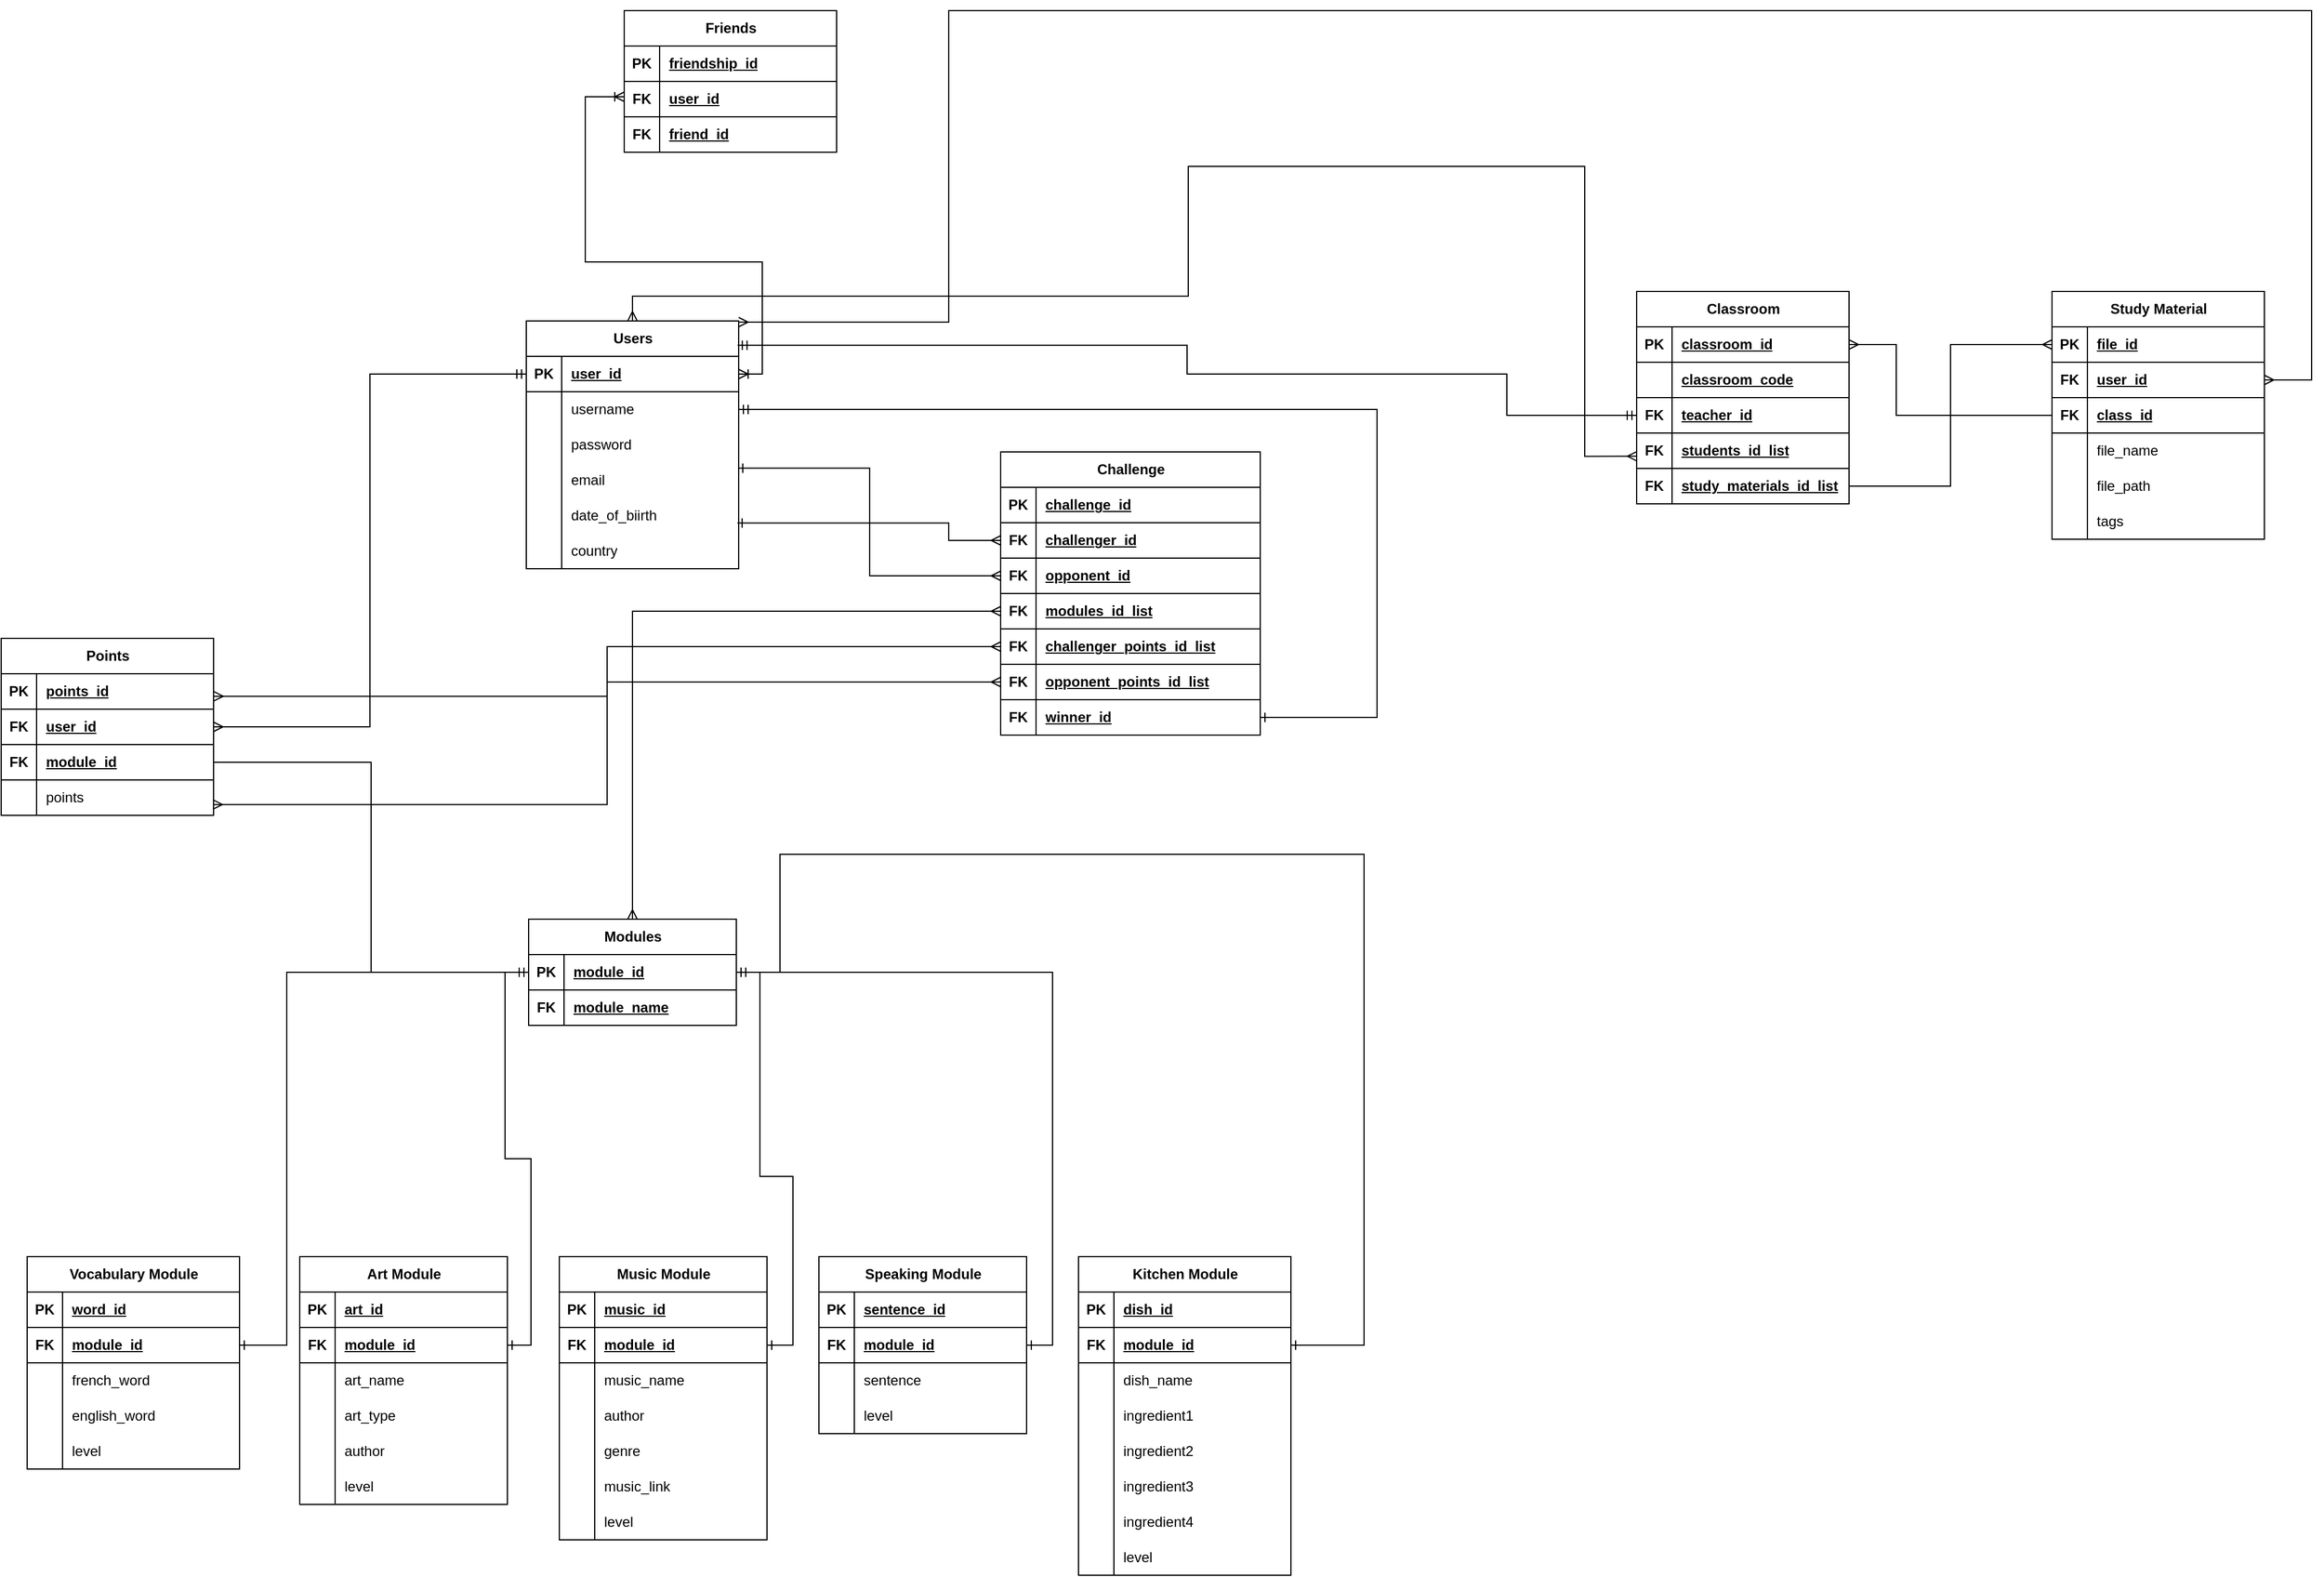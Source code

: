 <mxfile version="21.3.8" type="github">
  <diagram name="Page-1" id="zFcWikI_sKO2iVz23G48">
    <mxGraphModel dx="1674" dy="838" grid="1" gridSize="11" guides="1" tooltips="1" connect="1" arrows="1" fold="1" page="1" pageScale="1" pageWidth="4681" pageHeight="3300" background="none" math="0" shadow="0">
      <root>
        <mxCell id="0" />
        <mxCell id="1" parent="0" />
        <mxCell id="c3hGWO7Q7oiOn-y0FjDJ-17" value="" style="group" parent="1" vertex="1" connectable="0">
          <mxGeometry x="500" y="340" width="180" height="160" as="geometry" />
        </mxCell>
        <mxCell id="c3hGWO7Q7oiOn-y0FjDJ-2" value="Users" style="shape=table;startSize=30;container=1;collapsible=1;childLayout=tableLayout;fixedRows=1;rowLines=0;fontStyle=1;align=center;resizeLast=1;html=1;" parent="c3hGWO7Q7oiOn-y0FjDJ-17" vertex="1">
          <mxGeometry width="180" height="210" as="geometry" />
        </mxCell>
        <mxCell id="c3hGWO7Q7oiOn-y0FjDJ-3" value="" style="shape=tableRow;horizontal=0;startSize=0;swimlaneHead=0;swimlaneBody=0;fillColor=none;collapsible=0;dropTarget=0;points=[[0,0.5],[1,0.5]];portConstraint=eastwest;top=0;left=0;right=0;bottom=1;" parent="c3hGWO7Q7oiOn-y0FjDJ-2" vertex="1">
          <mxGeometry y="30" width="180" height="30" as="geometry" />
        </mxCell>
        <mxCell id="c3hGWO7Q7oiOn-y0FjDJ-4" value="PK" style="shape=partialRectangle;connectable=0;fillColor=none;top=0;left=0;bottom=0;right=0;fontStyle=1;overflow=hidden;whiteSpace=wrap;html=1;" parent="c3hGWO7Q7oiOn-y0FjDJ-3" vertex="1">
          <mxGeometry width="30" height="30" as="geometry">
            <mxRectangle width="30" height="30" as="alternateBounds" />
          </mxGeometry>
        </mxCell>
        <mxCell id="c3hGWO7Q7oiOn-y0FjDJ-5" value="user_id" style="shape=partialRectangle;connectable=0;fillColor=none;top=0;left=0;bottom=0;right=0;align=left;spacingLeft=6;fontStyle=5;overflow=hidden;whiteSpace=wrap;html=1;" parent="c3hGWO7Q7oiOn-y0FjDJ-3" vertex="1">
          <mxGeometry x="30" width="150" height="30" as="geometry">
            <mxRectangle width="150" height="30" as="alternateBounds" />
          </mxGeometry>
        </mxCell>
        <mxCell id="c3hGWO7Q7oiOn-y0FjDJ-6" value="" style="shape=tableRow;horizontal=0;startSize=0;swimlaneHead=0;swimlaneBody=0;fillColor=none;collapsible=0;dropTarget=0;points=[[0,0.5],[1,0.5]];portConstraint=eastwest;top=0;left=0;right=0;bottom=0;" parent="c3hGWO7Q7oiOn-y0FjDJ-2" vertex="1">
          <mxGeometry y="60" width="180" height="30" as="geometry" />
        </mxCell>
        <mxCell id="c3hGWO7Q7oiOn-y0FjDJ-7" value="" style="shape=partialRectangle;connectable=0;fillColor=none;top=0;left=0;bottom=0;right=0;editable=1;overflow=hidden;whiteSpace=wrap;html=1;" parent="c3hGWO7Q7oiOn-y0FjDJ-6" vertex="1">
          <mxGeometry width="30" height="30" as="geometry">
            <mxRectangle width="30" height="30" as="alternateBounds" />
          </mxGeometry>
        </mxCell>
        <mxCell id="c3hGWO7Q7oiOn-y0FjDJ-8" value="username" style="shape=partialRectangle;connectable=0;fillColor=none;top=0;left=0;bottom=0;right=0;align=left;spacingLeft=6;overflow=hidden;whiteSpace=wrap;html=1;" parent="c3hGWO7Q7oiOn-y0FjDJ-6" vertex="1">
          <mxGeometry x="30" width="150" height="30" as="geometry">
            <mxRectangle width="150" height="30" as="alternateBounds" />
          </mxGeometry>
        </mxCell>
        <mxCell id="c3hGWO7Q7oiOn-y0FjDJ-9" value="" style="shape=tableRow;horizontal=0;startSize=0;swimlaneHead=0;swimlaneBody=0;fillColor=none;collapsible=0;dropTarget=0;points=[[0,0.5],[1,0.5]];portConstraint=eastwest;top=0;left=0;right=0;bottom=0;" parent="c3hGWO7Q7oiOn-y0FjDJ-2" vertex="1">
          <mxGeometry y="90" width="180" height="30" as="geometry" />
        </mxCell>
        <mxCell id="c3hGWO7Q7oiOn-y0FjDJ-10" value="" style="shape=partialRectangle;connectable=0;fillColor=none;top=0;left=0;bottom=0;right=0;editable=1;overflow=hidden;whiteSpace=wrap;html=1;" parent="c3hGWO7Q7oiOn-y0FjDJ-9" vertex="1">
          <mxGeometry width="30" height="30" as="geometry">
            <mxRectangle width="30" height="30" as="alternateBounds" />
          </mxGeometry>
        </mxCell>
        <mxCell id="c3hGWO7Q7oiOn-y0FjDJ-11" value="password" style="shape=partialRectangle;connectable=0;fillColor=none;top=0;left=0;bottom=0;right=0;align=left;spacingLeft=6;overflow=hidden;whiteSpace=wrap;html=1;" parent="c3hGWO7Q7oiOn-y0FjDJ-9" vertex="1">
          <mxGeometry x="30" width="150" height="30" as="geometry">
            <mxRectangle width="150" height="30" as="alternateBounds" />
          </mxGeometry>
        </mxCell>
        <mxCell id="c3hGWO7Q7oiOn-y0FjDJ-12" value="" style="shape=tableRow;horizontal=0;startSize=0;swimlaneHead=0;swimlaneBody=0;fillColor=none;collapsible=0;dropTarget=0;points=[[0,0.5],[1,0.5]];portConstraint=eastwest;top=0;left=0;right=0;bottom=0;" parent="c3hGWO7Q7oiOn-y0FjDJ-2" vertex="1">
          <mxGeometry y="120" width="180" height="30" as="geometry" />
        </mxCell>
        <mxCell id="c3hGWO7Q7oiOn-y0FjDJ-13" value="" style="shape=partialRectangle;connectable=0;fillColor=none;top=0;left=0;bottom=0;right=0;editable=1;overflow=hidden;whiteSpace=wrap;html=1;" parent="c3hGWO7Q7oiOn-y0FjDJ-12" vertex="1">
          <mxGeometry width="30" height="30" as="geometry">
            <mxRectangle width="30" height="30" as="alternateBounds" />
          </mxGeometry>
        </mxCell>
        <mxCell id="c3hGWO7Q7oiOn-y0FjDJ-14" value="email" style="shape=partialRectangle;connectable=0;fillColor=none;top=0;left=0;bottom=0;right=0;align=left;spacingLeft=6;overflow=hidden;whiteSpace=wrap;html=1;" parent="c3hGWO7Q7oiOn-y0FjDJ-12" vertex="1">
          <mxGeometry x="30" width="150" height="30" as="geometry">
            <mxRectangle width="150" height="30" as="alternateBounds" />
          </mxGeometry>
        </mxCell>
        <mxCell id="c3hGWO7Q7oiOn-y0FjDJ-49" value="" style="shape=tableRow;horizontal=0;startSize=0;swimlaneHead=0;swimlaneBody=0;fillColor=none;collapsible=0;dropTarget=0;points=[[0,0.5],[1,0.5]];portConstraint=eastwest;top=0;left=0;right=0;bottom=0;" parent="c3hGWO7Q7oiOn-y0FjDJ-2" vertex="1">
          <mxGeometry y="150" width="180" height="30" as="geometry" />
        </mxCell>
        <mxCell id="c3hGWO7Q7oiOn-y0FjDJ-50" value="" style="shape=partialRectangle;connectable=0;fillColor=none;top=0;left=0;bottom=0;right=0;editable=1;overflow=hidden;whiteSpace=wrap;html=1;" parent="c3hGWO7Q7oiOn-y0FjDJ-49" vertex="1">
          <mxGeometry width="30" height="30" as="geometry">
            <mxRectangle width="30" height="30" as="alternateBounds" />
          </mxGeometry>
        </mxCell>
        <mxCell id="c3hGWO7Q7oiOn-y0FjDJ-51" value="date_of_biirth" style="shape=partialRectangle;connectable=0;fillColor=none;top=0;left=0;bottom=0;right=0;align=left;spacingLeft=6;overflow=hidden;whiteSpace=wrap;html=1;" parent="c3hGWO7Q7oiOn-y0FjDJ-49" vertex="1">
          <mxGeometry x="30" width="150" height="30" as="geometry">
            <mxRectangle width="150" height="30" as="alternateBounds" />
          </mxGeometry>
        </mxCell>
        <mxCell id="c3hGWO7Q7oiOn-y0FjDJ-52" value="" style="shape=tableRow;horizontal=0;startSize=0;swimlaneHead=0;swimlaneBody=0;fillColor=none;collapsible=0;dropTarget=0;points=[[0,0.5],[1,0.5]];portConstraint=eastwest;top=0;left=0;right=0;bottom=0;" parent="c3hGWO7Q7oiOn-y0FjDJ-2" vertex="1">
          <mxGeometry y="180" width="180" height="30" as="geometry" />
        </mxCell>
        <mxCell id="c3hGWO7Q7oiOn-y0FjDJ-53" value="" style="shape=partialRectangle;connectable=0;fillColor=none;top=0;left=0;bottom=0;right=0;editable=1;overflow=hidden;whiteSpace=wrap;html=1;" parent="c3hGWO7Q7oiOn-y0FjDJ-52" vertex="1">
          <mxGeometry width="30" height="30" as="geometry">
            <mxRectangle width="30" height="30" as="alternateBounds" />
          </mxGeometry>
        </mxCell>
        <mxCell id="c3hGWO7Q7oiOn-y0FjDJ-54" value="country" style="shape=partialRectangle;connectable=0;fillColor=none;top=0;left=0;bottom=0;right=0;align=left;spacingLeft=6;overflow=hidden;whiteSpace=wrap;html=1;" parent="c3hGWO7Q7oiOn-y0FjDJ-52" vertex="1">
          <mxGeometry x="30" width="150" height="30" as="geometry">
            <mxRectangle width="150" height="30" as="alternateBounds" />
          </mxGeometry>
        </mxCell>
        <mxCell id="c3hGWO7Q7oiOn-y0FjDJ-35" value="Friends" style="shape=table;startSize=30;container=1;collapsible=1;childLayout=tableLayout;fixedRows=1;rowLines=0;fontStyle=1;align=center;resizeLast=1;html=1;" parent="1" vertex="1">
          <mxGeometry x="583" y="77" width="180" height="120" as="geometry" />
        </mxCell>
        <mxCell id="c3hGWO7Q7oiOn-y0FjDJ-36" value="" style="shape=tableRow;horizontal=0;startSize=0;swimlaneHead=0;swimlaneBody=0;fillColor=none;collapsible=0;dropTarget=0;points=[[0,0.5],[1,0.5]];portConstraint=eastwest;top=0;left=0;right=0;bottom=1;" parent="c3hGWO7Q7oiOn-y0FjDJ-35" vertex="1">
          <mxGeometry y="30" width="180" height="30" as="geometry" />
        </mxCell>
        <mxCell id="c3hGWO7Q7oiOn-y0FjDJ-37" value="PK" style="shape=partialRectangle;connectable=0;fillColor=none;top=0;left=0;bottom=0;right=0;fontStyle=1;overflow=hidden;whiteSpace=wrap;html=1;" parent="c3hGWO7Q7oiOn-y0FjDJ-36" vertex="1">
          <mxGeometry width="30" height="30" as="geometry">
            <mxRectangle width="30" height="30" as="alternateBounds" />
          </mxGeometry>
        </mxCell>
        <mxCell id="c3hGWO7Q7oiOn-y0FjDJ-38" value="friendship_id" style="shape=partialRectangle;connectable=0;fillColor=none;top=0;left=0;bottom=0;right=0;align=left;spacingLeft=6;fontStyle=5;overflow=hidden;whiteSpace=wrap;html=1;" parent="c3hGWO7Q7oiOn-y0FjDJ-36" vertex="1">
          <mxGeometry x="30" width="150" height="30" as="geometry">
            <mxRectangle width="150" height="30" as="alternateBounds" />
          </mxGeometry>
        </mxCell>
        <mxCell id="c3hGWO7Q7oiOn-y0FjDJ-55" value="" style="shape=tableRow;horizontal=0;startSize=0;swimlaneHead=0;swimlaneBody=0;fillColor=none;collapsible=0;dropTarget=0;points=[[0,0.5],[1,0.5]];portConstraint=eastwest;top=0;left=0;right=0;bottom=1;" parent="c3hGWO7Q7oiOn-y0FjDJ-35" vertex="1">
          <mxGeometry y="60" width="180" height="30" as="geometry" />
        </mxCell>
        <mxCell id="c3hGWO7Q7oiOn-y0FjDJ-56" value="FK" style="shape=partialRectangle;connectable=0;fillColor=none;top=0;left=0;bottom=0;right=0;fontStyle=1;overflow=hidden;whiteSpace=wrap;html=1;" parent="c3hGWO7Q7oiOn-y0FjDJ-55" vertex="1">
          <mxGeometry width="30" height="30" as="geometry">
            <mxRectangle width="30" height="30" as="alternateBounds" />
          </mxGeometry>
        </mxCell>
        <mxCell id="c3hGWO7Q7oiOn-y0FjDJ-57" value="user_id" style="shape=partialRectangle;connectable=0;fillColor=none;top=0;left=0;bottom=0;right=0;align=left;spacingLeft=6;fontStyle=5;overflow=hidden;whiteSpace=wrap;html=1;" parent="c3hGWO7Q7oiOn-y0FjDJ-55" vertex="1">
          <mxGeometry x="30" width="150" height="30" as="geometry">
            <mxRectangle width="150" height="30" as="alternateBounds" />
          </mxGeometry>
        </mxCell>
        <mxCell id="c3hGWO7Q7oiOn-y0FjDJ-58" value="" style="shape=tableRow;horizontal=0;startSize=0;swimlaneHead=0;swimlaneBody=0;fillColor=none;collapsible=0;dropTarget=0;points=[[0,0.5],[1,0.5]];portConstraint=eastwest;top=0;left=0;right=0;bottom=1;" parent="c3hGWO7Q7oiOn-y0FjDJ-35" vertex="1">
          <mxGeometry y="90" width="180" height="30" as="geometry" />
        </mxCell>
        <mxCell id="c3hGWO7Q7oiOn-y0FjDJ-59" value="FK" style="shape=partialRectangle;connectable=0;fillColor=none;top=0;left=0;bottom=0;right=0;fontStyle=1;overflow=hidden;whiteSpace=wrap;html=1;" parent="c3hGWO7Q7oiOn-y0FjDJ-58" vertex="1">
          <mxGeometry width="30" height="30" as="geometry">
            <mxRectangle width="30" height="30" as="alternateBounds" />
          </mxGeometry>
        </mxCell>
        <mxCell id="c3hGWO7Q7oiOn-y0FjDJ-60" value="friend_id" style="shape=partialRectangle;connectable=0;fillColor=none;top=0;left=0;bottom=0;right=0;align=left;spacingLeft=6;fontStyle=5;overflow=hidden;whiteSpace=wrap;html=1;" parent="c3hGWO7Q7oiOn-y0FjDJ-58" vertex="1">
          <mxGeometry x="30" width="150" height="30" as="geometry">
            <mxRectangle width="150" height="30" as="alternateBounds" />
          </mxGeometry>
        </mxCell>
        <mxCell id="c3hGWO7Q7oiOn-y0FjDJ-61" style="edgeStyle=orthogonalEdgeStyle;rounded=0;orthogonalLoop=1;jettySize=auto;html=1;entryX=1;entryY=0.5;entryDx=0;entryDy=0;startArrow=ERoneToMany;startFill=0;endArrow=ERoneToMany;endFill=0;" parent="1" source="c3hGWO7Q7oiOn-y0FjDJ-35" target="c3hGWO7Q7oiOn-y0FjDJ-3" edge="1">
          <mxGeometry relative="1" as="geometry">
            <Array as="points">
              <mxPoint x="550" y="150" />
              <mxPoint x="550" y="290" />
              <mxPoint x="700" y="290" />
              <mxPoint x="700" y="385" />
            </Array>
          </mxGeometry>
        </mxCell>
        <mxCell id="c3hGWO7Q7oiOn-y0FjDJ-83" value="" style="group" parent="1" vertex="1" connectable="0">
          <mxGeometry x="968" y="1133" width="180" height="160" as="geometry" />
        </mxCell>
        <mxCell id="c3hGWO7Q7oiOn-y0FjDJ-84" value="Kitchen Module" style="shape=table;startSize=30;container=1;collapsible=1;childLayout=tableLayout;fixedRows=1;rowLines=0;fontStyle=1;align=center;resizeLast=1;html=1;" parent="c3hGWO7Q7oiOn-y0FjDJ-83" vertex="1">
          <mxGeometry width="180" height="270" as="geometry" />
        </mxCell>
        <mxCell id="c3hGWO7Q7oiOn-y0FjDJ-85" value="" style="shape=tableRow;horizontal=0;startSize=0;swimlaneHead=0;swimlaneBody=0;fillColor=none;collapsible=0;dropTarget=0;points=[[0,0.5],[1,0.5]];portConstraint=eastwest;top=0;left=0;right=0;bottom=1;" parent="c3hGWO7Q7oiOn-y0FjDJ-84" vertex="1">
          <mxGeometry y="30" width="180" height="30" as="geometry" />
        </mxCell>
        <mxCell id="c3hGWO7Q7oiOn-y0FjDJ-86" value="PK" style="shape=partialRectangle;connectable=0;fillColor=none;top=0;left=0;bottom=0;right=0;fontStyle=1;overflow=hidden;whiteSpace=wrap;html=1;" parent="c3hGWO7Q7oiOn-y0FjDJ-85" vertex="1">
          <mxGeometry width="30" height="30" as="geometry">
            <mxRectangle width="30" height="30" as="alternateBounds" />
          </mxGeometry>
        </mxCell>
        <mxCell id="c3hGWO7Q7oiOn-y0FjDJ-87" value="dish_id" style="shape=partialRectangle;connectable=0;fillColor=none;top=0;left=0;bottom=0;right=0;align=left;spacingLeft=6;fontStyle=5;overflow=hidden;whiteSpace=wrap;html=1;" parent="c3hGWO7Q7oiOn-y0FjDJ-85" vertex="1">
          <mxGeometry x="30" width="150" height="30" as="geometry">
            <mxRectangle width="150" height="30" as="alternateBounds" />
          </mxGeometry>
        </mxCell>
        <mxCell id="c3hGWO7Q7oiOn-y0FjDJ-103" value="" style="shape=tableRow;horizontal=0;startSize=0;swimlaneHead=0;swimlaneBody=0;fillColor=none;collapsible=0;dropTarget=0;points=[[0,0.5],[1,0.5]];portConstraint=eastwest;top=0;left=0;right=0;bottom=1;" parent="c3hGWO7Q7oiOn-y0FjDJ-84" vertex="1">
          <mxGeometry y="60" width="180" height="30" as="geometry" />
        </mxCell>
        <mxCell id="c3hGWO7Q7oiOn-y0FjDJ-104" value="FK" style="shape=partialRectangle;connectable=0;fillColor=none;top=0;left=0;bottom=0;right=0;fontStyle=1;overflow=hidden;whiteSpace=wrap;html=1;" parent="c3hGWO7Q7oiOn-y0FjDJ-103" vertex="1">
          <mxGeometry width="30" height="30" as="geometry">
            <mxRectangle width="30" height="30" as="alternateBounds" />
          </mxGeometry>
        </mxCell>
        <mxCell id="c3hGWO7Q7oiOn-y0FjDJ-105" value="module_id&lt;br&gt;" style="shape=partialRectangle;connectable=0;fillColor=none;top=0;left=0;bottom=0;right=0;align=left;spacingLeft=6;fontStyle=5;overflow=hidden;whiteSpace=wrap;html=1;" parent="c3hGWO7Q7oiOn-y0FjDJ-103" vertex="1">
          <mxGeometry x="30" width="150" height="30" as="geometry">
            <mxRectangle width="150" height="30" as="alternateBounds" />
          </mxGeometry>
        </mxCell>
        <mxCell id="c3hGWO7Q7oiOn-y0FjDJ-88" value="" style="shape=tableRow;horizontal=0;startSize=0;swimlaneHead=0;swimlaneBody=0;fillColor=none;collapsible=0;dropTarget=0;points=[[0,0.5],[1,0.5]];portConstraint=eastwest;top=0;left=0;right=0;bottom=0;" parent="c3hGWO7Q7oiOn-y0FjDJ-84" vertex="1">
          <mxGeometry y="90" width="180" height="30" as="geometry" />
        </mxCell>
        <mxCell id="c3hGWO7Q7oiOn-y0FjDJ-89" value="" style="shape=partialRectangle;connectable=0;fillColor=none;top=0;left=0;bottom=0;right=0;editable=1;overflow=hidden;whiteSpace=wrap;html=1;" parent="c3hGWO7Q7oiOn-y0FjDJ-88" vertex="1">
          <mxGeometry width="30" height="30" as="geometry">
            <mxRectangle width="30" height="30" as="alternateBounds" />
          </mxGeometry>
        </mxCell>
        <mxCell id="c3hGWO7Q7oiOn-y0FjDJ-90" value="dish_name" style="shape=partialRectangle;connectable=0;fillColor=none;top=0;left=0;bottom=0;right=0;align=left;spacingLeft=6;overflow=hidden;whiteSpace=wrap;html=1;" parent="c3hGWO7Q7oiOn-y0FjDJ-88" vertex="1">
          <mxGeometry x="30" width="150" height="30" as="geometry">
            <mxRectangle width="150" height="30" as="alternateBounds" />
          </mxGeometry>
        </mxCell>
        <mxCell id="c3hGWO7Q7oiOn-y0FjDJ-91" value="" style="shape=tableRow;horizontal=0;startSize=0;swimlaneHead=0;swimlaneBody=0;fillColor=none;collapsible=0;dropTarget=0;points=[[0,0.5],[1,0.5]];portConstraint=eastwest;top=0;left=0;right=0;bottom=0;" parent="c3hGWO7Q7oiOn-y0FjDJ-84" vertex="1">
          <mxGeometry y="120" width="180" height="30" as="geometry" />
        </mxCell>
        <mxCell id="c3hGWO7Q7oiOn-y0FjDJ-92" value="" style="shape=partialRectangle;connectable=0;fillColor=none;top=0;left=0;bottom=0;right=0;editable=1;overflow=hidden;whiteSpace=wrap;html=1;" parent="c3hGWO7Q7oiOn-y0FjDJ-91" vertex="1">
          <mxGeometry width="30" height="30" as="geometry">
            <mxRectangle width="30" height="30" as="alternateBounds" />
          </mxGeometry>
        </mxCell>
        <mxCell id="c3hGWO7Q7oiOn-y0FjDJ-93" value="ingredient1" style="shape=partialRectangle;connectable=0;fillColor=none;top=0;left=0;bottom=0;right=0;align=left;spacingLeft=6;overflow=hidden;whiteSpace=wrap;html=1;" parent="c3hGWO7Q7oiOn-y0FjDJ-91" vertex="1">
          <mxGeometry x="30" width="150" height="30" as="geometry">
            <mxRectangle width="150" height="30" as="alternateBounds" />
          </mxGeometry>
        </mxCell>
        <mxCell id="c3hGWO7Q7oiOn-y0FjDJ-94" value="" style="shape=tableRow;horizontal=0;startSize=0;swimlaneHead=0;swimlaneBody=0;fillColor=none;collapsible=0;dropTarget=0;points=[[0,0.5],[1,0.5]];portConstraint=eastwest;top=0;left=0;right=0;bottom=0;" parent="c3hGWO7Q7oiOn-y0FjDJ-84" vertex="1">
          <mxGeometry y="150" width="180" height="30" as="geometry" />
        </mxCell>
        <mxCell id="c3hGWO7Q7oiOn-y0FjDJ-95" value="" style="shape=partialRectangle;connectable=0;fillColor=none;top=0;left=0;bottom=0;right=0;editable=1;overflow=hidden;whiteSpace=wrap;html=1;" parent="c3hGWO7Q7oiOn-y0FjDJ-94" vertex="1">
          <mxGeometry width="30" height="30" as="geometry">
            <mxRectangle width="30" height="30" as="alternateBounds" />
          </mxGeometry>
        </mxCell>
        <mxCell id="c3hGWO7Q7oiOn-y0FjDJ-96" value="ingredient2" style="shape=partialRectangle;connectable=0;fillColor=none;top=0;left=0;bottom=0;right=0;align=left;spacingLeft=6;overflow=hidden;whiteSpace=wrap;html=1;" parent="c3hGWO7Q7oiOn-y0FjDJ-94" vertex="1">
          <mxGeometry x="30" width="150" height="30" as="geometry">
            <mxRectangle width="150" height="30" as="alternateBounds" />
          </mxGeometry>
        </mxCell>
        <mxCell id="c3hGWO7Q7oiOn-y0FjDJ-97" value="" style="shape=tableRow;horizontal=0;startSize=0;swimlaneHead=0;swimlaneBody=0;fillColor=none;collapsible=0;dropTarget=0;points=[[0,0.5],[1,0.5]];portConstraint=eastwest;top=0;left=0;right=0;bottom=0;" parent="c3hGWO7Q7oiOn-y0FjDJ-84" vertex="1">
          <mxGeometry y="180" width="180" height="30" as="geometry" />
        </mxCell>
        <mxCell id="c3hGWO7Q7oiOn-y0FjDJ-98" value="" style="shape=partialRectangle;connectable=0;fillColor=none;top=0;left=0;bottom=0;right=0;editable=1;overflow=hidden;whiteSpace=wrap;html=1;" parent="c3hGWO7Q7oiOn-y0FjDJ-97" vertex="1">
          <mxGeometry width="30" height="30" as="geometry">
            <mxRectangle width="30" height="30" as="alternateBounds" />
          </mxGeometry>
        </mxCell>
        <mxCell id="c3hGWO7Q7oiOn-y0FjDJ-99" value="ingredient3" style="shape=partialRectangle;connectable=0;fillColor=none;top=0;left=0;bottom=0;right=0;align=left;spacingLeft=6;overflow=hidden;whiteSpace=wrap;html=1;" parent="c3hGWO7Q7oiOn-y0FjDJ-97" vertex="1">
          <mxGeometry x="30" width="150" height="30" as="geometry">
            <mxRectangle width="150" height="30" as="alternateBounds" />
          </mxGeometry>
        </mxCell>
        <mxCell id="c3hGWO7Q7oiOn-y0FjDJ-100" value="" style="shape=tableRow;horizontal=0;startSize=0;swimlaneHead=0;swimlaneBody=0;fillColor=none;collapsible=0;dropTarget=0;points=[[0,0.5],[1,0.5]];portConstraint=eastwest;top=0;left=0;right=0;bottom=0;" parent="c3hGWO7Q7oiOn-y0FjDJ-84" vertex="1">
          <mxGeometry y="210" width="180" height="30" as="geometry" />
        </mxCell>
        <mxCell id="c3hGWO7Q7oiOn-y0FjDJ-101" value="" style="shape=partialRectangle;connectable=0;fillColor=none;top=0;left=0;bottom=0;right=0;editable=1;overflow=hidden;whiteSpace=wrap;html=1;" parent="c3hGWO7Q7oiOn-y0FjDJ-100" vertex="1">
          <mxGeometry width="30" height="30" as="geometry">
            <mxRectangle width="30" height="30" as="alternateBounds" />
          </mxGeometry>
        </mxCell>
        <mxCell id="c3hGWO7Q7oiOn-y0FjDJ-102" value="ingredient4" style="shape=partialRectangle;connectable=0;fillColor=none;top=0;left=0;bottom=0;right=0;align=left;spacingLeft=6;overflow=hidden;whiteSpace=wrap;html=1;" parent="c3hGWO7Q7oiOn-y0FjDJ-100" vertex="1">
          <mxGeometry x="30" width="150" height="30" as="geometry">
            <mxRectangle width="150" height="30" as="alternateBounds" />
          </mxGeometry>
        </mxCell>
        <mxCell id="PB_b6yleH51nDOrmmxwz-1" value="" style="shape=tableRow;horizontal=0;startSize=0;swimlaneHead=0;swimlaneBody=0;fillColor=none;collapsible=0;dropTarget=0;points=[[0,0.5],[1,0.5]];portConstraint=eastwest;top=0;left=0;right=0;bottom=0;" parent="c3hGWO7Q7oiOn-y0FjDJ-84" vertex="1">
          <mxGeometry y="240" width="180" height="30" as="geometry" />
        </mxCell>
        <mxCell id="PB_b6yleH51nDOrmmxwz-2" value="" style="shape=partialRectangle;connectable=0;fillColor=none;top=0;left=0;bottom=0;right=0;editable=1;overflow=hidden;whiteSpace=wrap;html=1;" parent="PB_b6yleH51nDOrmmxwz-1" vertex="1">
          <mxGeometry width="30" height="30" as="geometry">
            <mxRectangle width="30" height="30" as="alternateBounds" />
          </mxGeometry>
        </mxCell>
        <mxCell id="PB_b6yleH51nDOrmmxwz-3" value="level" style="shape=partialRectangle;connectable=0;fillColor=none;top=0;left=0;bottom=0;right=0;align=left;spacingLeft=6;overflow=hidden;whiteSpace=wrap;html=1;" parent="PB_b6yleH51nDOrmmxwz-1" vertex="1">
          <mxGeometry x="30" width="150" height="30" as="geometry">
            <mxRectangle width="150" height="30" as="alternateBounds" />
          </mxGeometry>
        </mxCell>
        <mxCell id="c3hGWO7Q7oiOn-y0FjDJ-109" value="Vocabulary Module" style="shape=table;startSize=30;container=1;collapsible=1;childLayout=tableLayout;fixedRows=1;rowLines=0;fontStyle=1;align=center;resizeLast=1;html=1;" parent="1" vertex="1">
          <mxGeometry x="77" y="1133" width="180" height="180" as="geometry" />
        </mxCell>
        <mxCell id="c3hGWO7Q7oiOn-y0FjDJ-110" value="" style="shape=tableRow;horizontal=0;startSize=0;swimlaneHead=0;swimlaneBody=0;fillColor=none;collapsible=0;dropTarget=0;points=[[0,0.5],[1,0.5]];portConstraint=eastwest;top=0;left=0;right=0;bottom=1;" parent="c3hGWO7Q7oiOn-y0FjDJ-109" vertex="1">
          <mxGeometry y="30" width="180" height="30" as="geometry" />
        </mxCell>
        <mxCell id="c3hGWO7Q7oiOn-y0FjDJ-111" value="PK" style="shape=partialRectangle;connectable=0;fillColor=none;top=0;left=0;bottom=0;right=0;fontStyle=1;overflow=hidden;whiteSpace=wrap;html=1;" parent="c3hGWO7Q7oiOn-y0FjDJ-110" vertex="1">
          <mxGeometry width="30" height="30" as="geometry">
            <mxRectangle width="30" height="30" as="alternateBounds" />
          </mxGeometry>
        </mxCell>
        <mxCell id="c3hGWO7Q7oiOn-y0FjDJ-112" value="word_id" style="shape=partialRectangle;connectable=0;fillColor=none;top=0;left=0;bottom=0;right=0;align=left;spacingLeft=6;fontStyle=5;overflow=hidden;whiteSpace=wrap;html=1;" parent="c3hGWO7Q7oiOn-y0FjDJ-110" vertex="1">
          <mxGeometry x="30" width="150" height="30" as="geometry">
            <mxRectangle width="150" height="30" as="alternateBounds" />
          </mxGeometry>
        </mxCell>
        <mxCell id="c3hGWO7Q7oiOn-y0FjDJ-131" value="" style="shape=tableRow;horizontal=0;startSize=0;swimlaneHead=0;swimlaneBody=0;fillColor=none;collapsible=0;dropTarget=0;points=[[0,0.5],[1,0.5]];portConstraint=eastwest;top=0;left=0;right=0;bottom=1;" parent="c3hGWO7Q7oiOn-y0FjDJ-109" vertex="1">
          <mxGeometry y="60" width="180" height="30" as="geometry" />
        </mxCell>
        <mxCell id="c3hGWO7Q7oiOn-y0FjDJ-132" value="FK" style="shape=partialRectangle;connectable=0;fillColor=none;top=0;left=0;bottom=0;right=0;fontStyle=1;overflow=hidden;whiteSpace=wrap;html=1;" parent="c3hGWO7Q7oiOn-y0FjDJ-131" vertex="1">
          <mxGeometry width="30" height="30" as="geometry">
            <mxRectangle width="30" height="30" as="alternateBounds" />
          </mxGeometry>
        </mxCell>
        <mxCell id="c3hGWO7Q7oiOn-y0FjDJ-133" value="module_id" style="shape=partialRectangle;connectable=0;fillColor=none;top=0;left=0;bottom=0;right=0;align=left;spacingLeft=6;fontStyle=5;overflow=hidden;whiteSpace=wrap;html=1;" parent="c3hGWO7Q7oiOn-y0FjDJ-131" vertex="1">
          <mxGeometry x="30" width="150" height="30" as="geometry">
            <mxRectangle width="150" height="30" as="alternateBounds" />
          </mxGeometry>
        </mxCell>
        <mxCell id="c3hGWO7Q7oiOn-y0FjDJ-128" value="" style="shape=tableRow;horizontal=0;startSize=0;swimlaneHead=0;swimlaneBody=0;fillColor=none;collapsible=0;dropTarget=0;points=[[0,0.5],[1,0.5]];portConstraint=eastwest;top=0;left=0;right=0;bottom=0;" parent="c3hGWO7Q7oiOn-y0FjDJ-109" vertex="1">
          <mxGeometry y="90" width="180" height="30" as="geometry" />
        </mxCell>
        <mxCell id="c3hGWO7Q7oiOn-y0FjDJ-129" value="" style="shape=partialRectangle;connectable=0;fillColor=none;top=0;left=0;bottom=0;right=0;editable=1;overflow=hidden;whiteSpace=wrap;html=1;" parent="c3hGWO7Q7oiOn-y0FjDJ-128" vertex="1">
          <mxGeometry width="30" height="30" as="geometry">
            <mxRectangle width="30" height="30" as="alternateBounds" />
          </mxGeometry>
        </mxCell>
        <mxCell id="c3hGWO7Q7oiOn-y0FjDJ-130" value="french_word" style="shape=partialRectangle;connectable=0;fillColor=none;top=0;left=0;bottom=0;right=0;align=left;spacingLeft=6;overflow=hidden;whiteSpace=wrap;html=1;" parent="c3hGWO7Q7oiOn-y0FjDJ-128" vertex="1">
          <mxGeometry x="30" width="150" height="30" as="geometry">
            <mxRectangle width="150" height="30" as="alternateBounds" />
          </mxGeometry>
        </mxCell>
        <mxCell id="c3hGWO7Q7oiOn-y0FjDJ-176" value="" style="shape=tableRow;horizontal=0;startSize=0;swimlaneHead=0;swimlaneBody=0;fillColor=none;collapsible=0;dropTarget=0;points=[[0,0.5],[1,0.5]];portConstraint=eastwest;top=0;left=0;right=0;bottom=0;" parent="c3hGWO7Q7oiOn-y0FjDJ-109" vertex="1">
          <mxGeometry y="120" width="180" height="30" as="geometry" />
        </mxCell>
        <mxCell id="c3hGWO7Q7oiOn-y0FjDJ-177" value="" style="shape=partialRectangle;connectable=0;fillColor=none;top=0;left=0;bottom=0;right=0;editable=1;overflow=hidden;whiteSpace=wrap;html=1;" parent="c3hGWO7Q7oiOn-y0FjDJ-176" vertex="1">
          <mxGeometry width="30" height="30" as="geometry">
            <mxRectangle width="30" height="30" as="alternateBounds" />
          </mxGeometry>
        </mxCell>
        <mxCell id="c3hGWO7Q7oiOn-y0FjDJ-178" value="english_word" style="shape=partialRectangle;connectable=0;fillColor=none;top=0;left=0;bottom=0;right=0;align=left;spacingLeft=6;overflow=hidden;whiteSpace=wrap;html=1;" parent="c3hGWO7Q7oiOn-y0FjDJ-176" vertex="1">
          <mxGeometry x="30" width="150" height="30" as="geometry">
            <mxRectangle width="150" height="30" as="alternateBounds" />
          </mxGeometry>
        </mxCell>
        <mxCell id="c3hGWO7Q7oiOn-y0FjDJ-116" value="" style="shape=tableRow;horizontal=0;startSize=0;swimlaneHead=0;swimlaneBody=0;fillColor=none;collapsible=0;dropTarget=0;points=[[0,0.5],[1,0.5]];portConstraint=eastwest;top=0;left=0;right=0;bottom=0;" parent="c3hGWO7Q7oiOn-y0FjDJ-109" vertex="1">
          <mxGeometry y="150" width="180" height="30" as="geometry" />
        </mxCell>
        <mxCell id="c3hGWO7Q7oiOn-y0FjDJ-117" value="" style="shape=partialRectangle;connectable=0;fillColor=none;top=0;left=0;bottom=0;right=0;editable=1;overflow=hidden;whiteSpace=wrap;html=1;" parent="c3hGWO7Q7oiOn-y0FjDJ-116" vertex="1">
          <mxGeometry width="30" height="30" as="geometry">
            <mxRectangle width="30" height="30" as="alternateBounds" />
          </mxGeometry>
        </mxCell>
        <mxCell id="c3hGWO7Q7oiOn-y0FjDJ-118" value="level" style="shape=partialRectangle;connectable=0;fillColor=none;top=0;left=0;bottom=0;right=0;align=left;spacingLeft=6;overflow=hidden;whiteSpace=wrap;html=1;" parent="c3hGWO7Q7oiOn-y0FjDJ-116" vertex="1">
          <mxGeometry x="30" width="150" height="30" as="geometry">
            <mxRectangle width="150" height="30" as="alternateBounds" />
          </mxGeometry>
        </mxCell>
        <mxCell id="c3hGWO7Q7oiOn-y0FjDJ-156" value="Speaking Module" style="shape=table;startSize=30;container=1;collapsible=1;childLayout=tableLayout;fixedRows=1;rowLines=0;fontStyle=1;align=center;resizeLast=1;html=1;" parent="1" vertex="1">
          <mxGeometry x="748" y="1133" width="176" height="150" as="geometry" />
        </mxCell>
        <mxCell id="c3hGWO7Q7oiOn-y0FjDJ-157" value="" style="shape=tableRow;horizontal=0;startSize=0;swimlaneHead=0;swimlaneBody=0;fillColor=none;collapsible=0;dropTarget=0;points=[[0,0.5],[1,0.5]];portConstraint=eastwest;top=0;left=0;right=0;bottom=1;" parent="c3hGWO7Q7oiOn-y0FjDJ-156" vertex="1">
          <mxGeometry y="30" width="176" height="30" as="geometry" />
        </mxCell>
        <mxCell id="c3hGWO7Q7oiOn-y0FjDJ-158" value="PK" style="shape=partialRectangle;connectable=0;fillColor=none;top=0;left=0;bottom=0;right=0;fontStyle=1;overflow=hidden;whiteSpace=wrap;html=1;" parent="c3hGWO7Q7oiOn-y0FjDJ-157" vertex="1">
          <mxGeometry width="30" height="30" as="geometry">
            <mxRectangle width="30" height="30" as="alternateBounds" />
          </mxGeometry>
        </mxCell>
        <mxCell id="c3hGWO7Q7oiOn-y0FjDJ-159" value="sentence_id" style="shape=partialRectangle;connectable=0;fillColor=none;top=0;left=0;bottom=0;right=0;align=left;spacingLeft=6;fontStyle=5;overflow=hidden;whiteSpace=wrap;html=1;" parent="c3hGWO7Q7oiOn-y0FjDJ-157" vertex="1">
          <mxGeometry x="30" width="146" height="30" as="geometry">
            <mxRectangle width="146" height="30" as="alternateBounds" />
          </mxGeometry>
        </mxCell>
        <mxCell id="c3hGWO7Q7oiOn-y0FjDJ-160" value="" style="shape=tableRow;horizontal=0;startSize=0;swimlaneHead=0;swimlaneBody=0;fillColor=none;collapsible=0;dropTarget=0;points=[[0,0.5],[1,0.5]];portConstraint=eastwest;top=0;left=0;right=0;bottom=1;" parent="c3hGWO7Q7oiOn-y0FjDJ-156" vertex="1">
          <mxGeometry y="60" width="176" height="30" as="geometry" />
        </mxCell>
        <mxCell id="c3hGWO7Q7oiOn-y0FjDJ-161" value="FK" style="shape=partialRectangle;connectable=0;fillColor=none;top=0;left=0;bottom=0;right=0;fontStyle=1;overflow=hidden;whiteSpace=wrap;html=1;" parent="c3hGWO7Q7oiOn-y0FjDJ-160" vertex="1">
          <mxGeometry width="30" height="30" as="geometry">
            <mxRectangle width="30" height="30" as="alternateBounds" />
          </mxGeometry>
        </mxCell>
        <mxCell id="c3hGWO7Q7oiOn-y0FjDJ-162" value="module_id" style="shape=partialRectangle;connectable=0;fillColor=none;top=0;left=0;bottom=0;right=0;align=left;spacingLeft=6;fontStyle=5;overflow=hidden;whiteSpace=wrap;html=1;" parent="c3hGWO7Q7oiOn-y0FjDJ-160" vertex="1">
          <mxGeometry x="30" width="146" height="30" as="geometry">
            <mxRectangle width="146" height="30" as="alternateBounds" />
          </mxGeometry>
        </mxCell>
        <mxCell id="c3hGWO7Q7oiOn-y0FjDJ-163" value="" style="shape=tableRow;horizontal=0;startSize=0;swimlaneHead=0;swimlaneBody=0;fillColor=none;collapsible=0;dropTarget=0;points=[[0,0.5],[1,0.5]];portConstraint=eastwest;top=0;left=0;right=0;bottom=0;" parent="c3hGWO7Q7oiOn-y0FjDJ-156" vertex="1">
          <mxGeometry y="90" width="176" height="30" as="geometry" />
        </mxCell>
        <mxCell id="c3hGWO7Q7oiOn-y0FjDJ-164" value="" style="shape=partialRectangle;connectable=0;fillColor=none;top=0;left=0;bottom=0;right=0;editable=1;overflow=hidden;whiteSpace=wrap;html=1;" parent="c3hGWO7Q7oiOn-y0FjDJ-163" vertex="1">
          <mxGeometry width="30" height="30" as="geometry">
            <mxRectangle width="30" height="30" as="alternateBounds" />
          </mxGeometry>
        </mxCell>
        <mxCell id="c3hGWO7Q7oiOn-y0FjDJ-165" value="sentence" style="shape=partialRectangle;connectable=0;fillColor=none;top=0;left=0;bottom=0;right=0;align=left;spacingLeft=6;overflow=hidden;whiteSpace=wrap;html=1;" parent="c3hGWO7Q7oiOn-y0FjDJ-163" vertex="1">
          <mxGeometry x="30" width="146" height="30" as="geometry">
            <mxRectangle width="146" height="30" as="alternateBounds" />
          </mxGeometry>
        </mxCell>
        <mxCell id="c3hGWO7Q7oiOn-y0FjDJ-200" value="" style="shape=tableRow;horizontal=0;startSize=0;swimlaneHead=0;swimlaneBody=0;fillColor=none;collapsible=0;dropTarget=0;points=[[0,0.5],[1,0.5]];portConstraint=eastwest;top=0;left=0;right=0;bottom=0;" parent="c3hGWO7Q7oiOn-y0FjDJ-156" vertex="1">
          <mxGeometry y="120" width="176" height="30" as="geometry" />
        </mxCell>
        <mxCell id="c3hGWO7Q7oiOn-y0FjDJ-201" value="" style="shape=partialRectangle;connectable=0;fillColor=none;top=0;left=0;bottom=0;right=0;editable=1;overflow=hidden;whiteSpace=wrap;html=1;" parent="c3hGWO7Q7oiOn-y0FjDJ-200" vertex="1">
          <mxGeometry width="30" height="30" as="geometry">
            <mxRectangle width="30" height="30" as="alternateBounds" />
          </mxGeometry>
        </mxCell>
        <mxCell id="c3hGWO7Q7oiOn-y0FjDJ-202" value="level" style="shape=partialRectangle;connectable=0;fillColor=none;top=0;left=0;bottom=0;right=0;align=left;spacingLeft=6;overflow=hidden;whiteSpace=wrap;html=1;" parent="c3hGWO7Q7oiOn-y0FjDJ-200" vertex="1">
          <mxGeometry x="30" width="146" height="30" as="geometry">
            <mxRectangle width="146" height="30" as="alternateBounds" />
          </mxGeometry>
        </mxCell>
        <mxCell id="c3hGWO7Q7oiOn-y0FjDJ-226" value="Music Module" style="shape=table;startSize=30;container=1;collapsible=1;childLayout=tableLayout;fixedRows=1;rowLines=0;fontStyle=1;align=center;resizeLast=1;html=1;" parent="1" vertex="1">
          <mxGeometry x="528" y="1133" width="176" height="240" as="geometry" />
        </mxCell>
        <mxCell id="c3hGWO7Q7oiOn-y0FjDJ-227" value="" style="shape=tableRow;horizontal=0;startSize=0;swimlaneHead=0;swimlaneBody=0;fillColor=none;collapsible=0;dropTarget=0;points=[[0,0.5],[1,0.5]];portConstraint=eastwest;top=0;left=0;right=0;bottom=1;" parent="c3hGWO7Q7oiOn-y0FjDJ-226" vertex="1">
          <mxGeometry y="30" width="176" height="30" as="geometry" />
        </mxCell>
        <mxCell id="c3hGWO7Q7oiOn-y0FjDJ-228" value="PK" style="shape=partialRectangle;connectable=0;fillColor=none;top=0;left=0;bottom=0;right=0;fontStyle=1;overflow=hidden;whiteSpace=wrap;html=1;" parent="c3hGWO7Q7oiOn-y0FjDJ-227" vertex="1">
          <mxGeometry width="30" height="30" as="geometry">
            <mxRectangle width="30" height="30" as="alternateBounds" />
          </mxGeometry>
        </mxCell>
        <mxCell id="c3hGWO7Q7oiOn-y0FjDJ-229" value="music_id" style="shape=partialRectangle;connectable=0;fillColor=none;top=0;left=0;bottom=0;right=0;align=left;spacingLeft=6;fontStyle=5;overflow=hidden;whiteSpace=wrap;html=1;" parent="c3hGWO7Q7oiOn-y0FjDJ-227" vertex="1">
          <mxGeometry x="30" width="146" height="30" as="geometry">
            <mxRectangle width="146" height="30" as="alternateBounds" />
          </mxGeometry>
        </mxCell>
        <mxCell id="c3hGWO7Q7oiOn-y0FjDJ-230" value="" style="shape=tableRow;horizontal=0;startSize=0;swimlaneHead=0;swimlaneBody=0;fillColor=none;collapsible=0;dropTarget=0;points=[[0,0.5],[1,0.5]];portConstraint=eastwest;top=0;left=0;right=0;bottom=1;" parent="c3hGWO7Q7oiOn-y0FjDJ-226" vertex="1">
          <mxGeometry y="60" width="176" height="30" as="geometry" />
        </mxCell>
        <mxCell id="c3hGWO7Q7oiOn-y0FjDJ-231" value="FK" style="shape=partialRectangle;connectable=0;fillColor=none;top=0;left=0;bottom=0;right=0;fontStyle=1;overflow=hidden;whiteSpace=wrap;html=1;" parent="c3hGWO7Q7oiOn-y0FjDJ-230" vertex="1">
          <mxGeometry width="30" height="30" as="geometry">
            <mxRectangle width="30" height="30" as="alternateBounds" />
          </mxGeometry>
        </mxCell>
        <mxCell id="c3hGWO7Q7oiOn-y0FjDJ-232" value="module_id" style="shape=partialRectangle;connectable=0;fillColor=none;top=0;left=0;bottom=0;right=0;align=left;spacingLeft=6;fontStyle=5;overflow=hidden;whiteSpace=wrap;html=1;" parent="c3hGWO7Q7oiOn-y0FjDJ-230" vertex="1">
          <mxGeometry x="30" width="146" height="30" as="geometry">
            <mxRectangle width="146" height="30" as="alternateBounds" />
          </mxGeometry>
        </mxCell>
        <mxCell id="c3hGWO7Q7oiOn-y0FjDJ-233" value="" style="shape=tableRow;horizontal=0;startSize=0;swimlaneHead=0;swimlaneBody=0;fillColor=none;collapsible=0;dropTarget=0;points=[[0,0.5],[1,0.5]];portConstraint=eastwest;top=0;left=0;right=0;bottom=0;" parent="c3hGWO7Q7oiOn-y0FjDJ-226" vertex="1">
          <mxGeometry y="90" width="176" height="30" as="geometry" />
        </mxCell>
        <mxCell id="c3hGWO7Q7oiOn-y0FjDJ-234" value="" style="shape=partialRectangle;connectable=0;fillColor=none;top=0;left=0;bottom=0;right=0;editable=1;overflow=hidden;whiteSpace=wrap;html=1;" parent="c3hGWO7Q7oiOn-y0FjDJ-233" vertex="1">
          <mxGeometry width="30" height="30" as="geometry">
            <mxRectangle width="30" height="30" as="alternateBounds" />
          </mxGeometry>
        </mxCell>
        <mxCell id="c3hGWO7Q7oiOn-y0FjDJ-235" value="music_name" style="shape=partialRectangle;connectable=0;fillColor=none;top=0;left=0;bottom=0;right=0;align=left;spacingLeft=6;overflow=hidden;whiteSpace=wrap;html=1;" parent="c3hGWO7Q7oiOn-y0FjDJ-233" vertex="1">
          <mxGeometry x="30" width="146" height="30" as="geometry">
            <mxRectangle width="146" height="30" as="alternateBounds" />
          </mxGeometry>
        </mxCell>
        <mxCell id="c3hGWO7Q7oiOn-y0FjDJ-236" value="" style="shape=tableRow;horizontal=0;startSize=0;swimlaneHead=0;swimlaneBody=0;fillColor=none;collapsible=0;dropTarget=0;points=[[0,0.5],[1,0.5]];portConstraint=eastwest;top=0;left=0;right=0;bottom=0;" parent="c3hGWO7Q7oiOn-y0FjDJ-226" vertex="1">
          <mxGeometry y="120" width="176" height="30" as="geometry" />
        </mxCell>
        <mxCell id="c3hGWO7Q7oiOn-y0FjDJ-237" value="" style="shape=partialRectangle;connectable=0;fillColor=none;top=0;left=0;bottom=0;right=0;editable=1;overflow=hidden;whiteSpace=wrap;html=1;" parent="c3hGWO7Q7oiOn-y0FjDJ-236" vertex="1">
          <mxGeometry width="30" height="30" as="geometry">
            <mxRectangle width="30" height="30" as="alternateBounds" />
          </mxGeometry>
        </mxCell>
        <mxCell id="c3hGWO7Q7oiOn-y0FjDJ-238" value="author" style="shape=partialRectangle;connectable=0;fillColor=none;top=0;left=0;bottom=0;right=0;align=left;spacingLeft=6;overflow=hidden;whiteSpace=wrap;html=1;" parent="c3hGWO7Q7oiOn-y0FjDJ-236" vertex="1">
          <mxGeometry x="30" width="146" height="30" as="geometry">
            <mxRectangle width="146" height="30" as="alternateBounds" />
          </mxGeometry>
        </mxCell>
        <mxCell id="c3hGWO7Q7oiOn-y0FjDJ-239" value="" style="shape=tableRow;horizontal=0;startSize=0;swimlaneHead=0;swimlaneBody=0;fillColor=none;collapsible=0;dropTarget=0;points=[[0,0.5],[1,0.5]];portConstraint=eastwest;top=0;left=0;right=0;bottom=0;" parent="c3hGWO7Q7oiOn-y0FjDJ-226" vertex="1">
          <mxGeometry y="150" width="176" height="30" as="geometry" />
        </mxCell>
        <mxCell id="c3hGWO7Q7oiOn-y0FjDJ-240" value="" style="shape=partialRectangle;connectable=0;fillColor=none;top=0;left=0;bottom=0;right=0;editable=1;overflow=hidden;whiteSpace=wrap;html=1;" parent="c3hGWO7Q7oiOn-y0FjDJ-239" vertex="1">
          <mxGeometry width="30" height="30" as="geometry">
            <mxRectangle width="30" height="30" as="alternateBounds" />
          </mxGeometry>
        </mxCell>
        <mxCell id="c3hGWO7Q7oiOn-y0FjDJ-241" value="genre" style="shape=partialRectangle;connectable=0;fillColor=none;top=0;left=0;bottom=0;right=0;align=left;spacingLeft=6;overflow=hidden;whiteSpace=wrap;html=1;" parent="c3hGWO7Q7oiOn-y0FjDJ-239" vertex="1">
          <mxGeometry x="30" width="146" height="30" as="geometry">
            <mxRectangle width="146" height="30" as="alternateBounds" />
          </mxGeometry>
        </mxCell>
        <mxCell id="c3hGWO7Q7oiOn-y0FjDJ-242" value="" style="shape=tableRow;horizontal=0;startSize=0;swimlaneHead=0;swimlaneBody=0;fillColor=none;collapsible=0;dropTarget=0;points=[[0,0.5],[1,0.5]];portConstraint=eastwest;top=0;left=0;right=0;bottom=0;" parent="c3hGWO7Q7oiOn-y0FjDJ-226" vertex="1">
          <mxGeometry y="180" width="176" height="30" as="geometry" />
        </mxCell>
        <mxCell id="c3hGWO7Q7oiOn-y0FjDJ-243" value="" style="shape=partialRectangle;connectable=0;fillColor=none;top=0;left=0;bottom=0;right=0;editable=1;overflow=hidden;whiteSpace=wrap;html=1;" parent="c3hGWO7Q7oiOn-y0FjDJ-242" vertex="1">
          <mxGeometry width="30" height="30" as="geometry">
            <mxRectangle width="30" height="30" as="alternateBounds" />
          </mxGeometry>
        </mxCell>
        <mxCell id="c3hGWO7Q7oiOn-y0FjDJ-244" value="music_link" style="shape=partialRectangle;connectable=0;fillColor=none;top=0;left=0;bottom=0;right=0;align=left;spacingLeft=6;overflow=hidden;whiteSpace=wrap;html=1;" parent="c3hGWO7Q7oiOn-y0FjDJ-242" vertex="1">
          <mxGeometry x="30" width="146" height="30" as="geometry">
            <mxRectangle width="146" height="30" as="alternateBounds" />
          </mxGeometry>
        </mxCell>
        <mxCell id="c3hGWO7Q7oiOn-y0FjDJ-245" value="" style="shape=tableRow;horizontal=0;startSize=0;swimlaneHead=0;swimlaneBody=0;fillColor=none;collapsible=0;dropTarget=0;points=[[0,0.5],[1,0.5]];portConstraint=eastwest;top=0;left=0;right=0;bottom=0;" parent="c3hGWO7Q7oiOn-y0FjDJ-226" vertex="1">
          <mxGeometry y="210" width="176" height="30" as="geometry" />
        </mxCell>
        <mxCell id="c3hGWO7Q7oiOn-y0FjDJ-246" value="" style="shape=partialRectangle;connectable=0;fillColor=none;top=0;left=0;bottom=0;right=0;editable=1;overflow=hidden;whiteSpace=wrap;html=1;" parent="c3hGWO7Q7oiOn-y0FjDJ-245" vertex="1">
          <mxGeometry width="30" height="30" as="geometry">
            <mxRectangle width="30" height="30" as="alternateBounds" />
          </mxGeometry>
        </mxCell>
        <mxCell id="c3hGWO7Q7oiOn-y0FjDJ-247" value="level" style="shape=partialRectangle;connectable=0;fillColor=none;top=0;left=0;bottom=0;right=0;align=left;spacingLeft=6;overflow=hidden;whiteSpace=wrap;html=1;" parent="c3hGWO7Q7oiOn-y0FjDJ-245" vertex="1">
          <mxGeometry x="30" width="146" height="30" as="geometry">
            <mxRectangle width="146" height="30" as="alternateBounds" />
          </mxGeometry>
        </mxCell>
        <mxCell id="c3hGWO7Q7oiOn-y0FjDJ-248" value="Art Module" style="shape=table;startSize=30;container=1;collapsible=1;childLayout=tableLayout;fixedRows=1;rowLines=0;fontStyle=1;align=center;resizeLast=1;html=1;" parent="1" vertex="1">
          <mxGeometry x="308" y="1133" width="176" height="210" as="geometry" />
        </mxCell>
        <mxCell id="c3hGWO7Q7oiOn-y0FjDJ-249" value="" style="shape=tableRow;horizontal=0;startSize=0;swimlaneHead=0;swimlaneBody=0;fillColor=none;collapsible=0;dropTarget=0;points=[[0,0.5],[1,0.5]];portConstraint=eastwest;top=0;left=0;right=0;bottom=1;" parent="c3hGWO7Q7oiOn-y0FjDJ-248" vertex="1">
          <mxGeometry y="30" width="176" height="30" as="geometry" />
        </mxCell>
        <mxCell id="c3hGWO7Q7oiOn-y0FjDJ-250" value="PK" style="shape=partialRectangle;connectable=0;fillColor=none;top=0;left=0;bottom=0;right=0;fontStyle=1;overflow=hidden;whiteSpace=wrap;html=1;" parent="c3hGWO7Q7oiOn-y0FjDJ-249" vertex="1">
          <mxGeometry width="30" height="30" as="geometry">
            <mxRectangle width="30" height="30" as="alternateBounds" />
          </mxGeometry>
        </mxCell>
        <mxCell id="c3hGWO7Q7oiOn-y0FjDJ-251" value="art_id" style="shape=partialRectangle;connectable=0;fillColor=none;top=0;left=0;bottom=0;right=0;align=left;spacingLeft=6;fontStyle=5;overflow=hidden;whiteSpace=wrap;html=1;" parent="c3hGWO7Q7oiOn-y0FjDJ-249" vertex="1">
          <mxGeometry x="30" width="146" height="30" as="geometry">
            <mxRectangle width="146" height="30" as="alternateBounds" />
          </mxGeometry>
        </mxCell>
        <mxCell id="c3hGWO7Q7oiOn-y0FjDJ-252" value="" style="shape=tableRow;horizontal=0;startSize=0;swimlaneHead=0;swimlaneBody=0;fillColor=none;collapsible=0;dropTarget=0;points=[[0,0.5],[1,0.5]];portConstraint=eastwest;top=0;left=0;right=0;bottom=1;" parent="c3hGWO7Q7oiOn-y0FjDJ-248" vertex="1">
          <mxGeometry y="60" width="176" height="30" as="geometry" />
        </mxCell>
        <mxCell id="c3hGWO7Q7oiOn-y0FjDJ-253" value="FK" style="shape=partialRectangle;connectable=0;fillColor=none;top=0;left=0;bottom=0;right=0;fontStyle=1;overflow=hidden;whiteSpace=wrap;html=1;" parent="c3hGWO7Q7oiOn-y0FjDJ-252" vertex="1">
          <mxGeometry width="30" height="30" as="geometry">
            <mxRectangle width="30" height="30" as="alternateBounds" />
          </mxGeometry>
        </mxCell>
        <mxCell id="c3hGWO7Q7oiOn-y0FjDJ-254" value="module_id" style="shape=partialRectangle;connectable=0;fillColor=none;top=0;left=0;bottom=0;right=0;align=left;spacingLeft=6;fontStyle=5;overflow=hidden;whiteSpace=wrap;html=1;" parent="c3hGWO7Q7oiOn-y0FjDJ-252" vertex="1">
          <mxGeometry x="30" width="146" height="30" as="geometry">
            <mxRectangle width="146" height="30" as="alternateBounds" />
          </mxGeometry>
        </mxCell>
        <mxCell id="c3hGWO7Q7oiOn-y0FjDJ-255" value="" style="shape=tableRow;horizontal=0;startSize=0;swimlaneHead=0;swimlaneBody=0;fillColor=none;collapsible=0;dropTarget=0;points=[[0,0.5],[1,0.5]];portConstraint=eastwest;top=0;left=0;right=0;bottom=0;" parent="c3hGWO7Q7oiOn-y0FjDJ-248" vertex="1">
          <mxGeometry y="90" width="176" height="30" as="geometry" />
        </mxCell>
        <mxCell id="c3hGWO7Q7oiOn-y0FjDJ-256" value="" style="shape=partialRectangle;connectable=0;fillColor=none;top=0;left=0;bottom=0;right=0;editable=1;overflow=hidden;whiteSpace=wrap;html=1;" parent="c3hGWO7Q7oiOn-y0FjDJ-255" vertex="1">
          <mxGeometry width="30" height="30" as="geometry">
            <mxRectangle width="30" height="30" as="alternateBounds" />
          </mxGeometry>
        </mxCell>
        <mxCell id="c3hGWO7Q7oiOn-y0FjDJ-257" value="art_name" style="shape=partialRectangle;connectable=0;fillColor=none;top=0;left=0;bottom=0;right=0;align=left;spacingLeft=6;overflow=hidden;whiteSpace=wrap;html=1;" parent="c3hGWO7Q7oiOn-y0FjDJ-255" vertex="1">
          <mxGeometry x="30" width="146" height="30" as="geometry">
            <mxRectangle width="146" height="30" as="alternateBounds" />
          </mxGeometry>
        </mxCell>
        <mxCell id="c3hGWO7Q7oiOn-y0FjDJ-258" value="" style="shape=tableRow;horizontal=0;startSize=0;swimlaneHead=0;swimlaneBody=0;fillColor=none;collapsible=0;dropTarget=0;points=[[0,0.5],[1,0.5]];portConstraint=eastwest;top=0;left=0;right=0;bottom=0;" parent="c3hGWO7Q7oiOn-y0FjDJ-248" vertex="1">
          <mxGeometry y="120" width="176" height="30" as="geometry" />
        </mxCell>
        <mxCell id="c3hGWO7Q7oiOn-y0FjDJ-259" value="" style="shape=partialRectangle;connectable=0;fillColor=none;top=0;left=0;bottom=0;right=0;editable=1;overflow=hidden;whiteSpace=wrap;html=1;" parent="c3hGWO7Q7oiOn-y0FjDJ-258" vertex="1">
          <mxGeometry width="30" height="30" as="geometry">
            <mxRectangle width="30" height="30" as="alternateBounds" />
          </mxGeometry>
        </mxCell>
        <mxCell id="c3hGWO7Q7oiOn-y0FjDJ-260" value="art_type" style="shape=partialRectangle;connectable=0;fillColor=none;top=0;left=0;bottom=0;right=0;align=left;spacingLeft=6;overflow=hidden;whiteSpace=wrap;html=1;" parent="c3hGWO7Q7oiOn-y0FjDJ-258" vertex="1">
          <mxGeometry x="30" width="146" height="30" as="geometry">
            <mxRectangle width="146" height="30" as="alternateBounds" />
          </mxGeometry>
        </mxCell>
        <mxCell id="c3hGWO7Q7oiOn-y0FjDJ-261" value="" style="shape=tableRow;horizontal=0;startSize=0;swimlaneHead=0;swimlaneBody=0;fillColor=none;collapsible=0;dropTarget=0;points=[[0,0.5],[1,0.5]];portConstraint=eastwest;top=0;left=0;right=0;bottom=0;" parent="c3hGWO7Q7oiOn-y0FjDJ-248" vertex="1">
          <mxGeometry y="150" width="176" height="30" as="geometry" />
        </mxCell>
        <mxCell id="c3hGWO7Q7oiOn-y0FjDJ-262" value="" style="shape=partialRectangle;connectable=0;fillColor=none;top=0;left=0;bottom=0;right=0;editable=1;overflow=hidden;whiteSpace=wrap;html=1;" parent="c3hGWO7Q7oiOn-y0FjDJ-261" vertex="1">
          <mxGeometry width="30" height="30" as="geometry">
            <mxRectangle width="30" height="30" as="alternateBounds" />
          </mxGeometry>
        </mxCell>
        <mxCell id="c3hGWO7Q7oiOn-y0FjDJ-263" value="author" style="shape=partialRectangle;connectable=0;fillColor=none;top=0;left=0;bottom=0;right=0;align=left;spacingLeft=6;overflow=hidden;whiteSpace=wrap;html=1;" parent="c3hGWO7Q7oiOn-y0FjDJ-261" vertex="1">
          <mxGeometry x="30" width="146" height="30" as="geometry">
            <mxRectangle width="146" height="30" as="alternateBounds" />
          </mxGeometry>
        </mxCell>
        <mxCell id="c3hGWO7Q7oiOn-y0FjDJ-267" value="" style="shape=tableRow;horizontal=0;startSize=0;swimlaneHead=0;swimlaneBody=0;fillColor=none;collapsible=0;dropTarget=0;points=[[0,0.5],[1,0.5]];portConstraint=eastwest;top=0;left=0;right=0;bottom=0;" parent="c3hGWO7Q7oiOn-y0FjDJ-248" vertex="1">
          <mxGeometry y="180" width="176" height="30" as="geometry" />
        </mxCell>
        <mxCell id="c3hGWO7Q7oiOn-y0FjDJ-268" value="" style="shape=partialRectangle;connectable=0;fillColor=none;top=0;left=0;bottom=0;right=0;editable=1;overflow=hidden;whiteSpace=wrap;html=1;" parent="c3hGWO7Q7oiOn-y0FjDJ-267" vertex="1">
          <mxGeometry width="30" height="30" as="geometry">
            <mxRectangle width="30" height="30" as="alternateBounds" />
          </mxGeometry>
        </mxCell>
        <mxCell id="c3hGWO7Q7oiOn-y0FjDJ-269" value="level" style="shape=partialRectangle;connectable=0;fillColor=none;top=0;left=0;bottom=0;right=0;align=left;spacingLeft=6;overflow=hidden;whiteSpace=wrap;html=1;" parent="c3hGWO7Q7oiOn-y0FjDJ-267" vertex="1">
          <mxGeometry x="30" width="146" height="30" as="geometry">
            <mxRectangle width="146" height="30" as="alternateBounds" />
          </mxGeometry>
        </mxCell>
        <mxCell id="PB_b6yleH51nDOrmmxwz-4" value="Study Material" style="shape=table;startSize=30;container=1;collapsible=1;childLayout=tableLayout;fixedRows=1;rowLines=0;fontStyle=1;align=center;resizeLast=1;html=1;" parent="1" vertex="1">
          <mxGeometry x="1793" y="315" width="180" height="210" as="geometry" />
        </mxCell>
        <mxCell id="PB_b6yleH51nDOrmmxwz-5" value="" style="shape=tableRow;horizontal=0;startSize=0;swimlaneHead=0;swimlaneBody=0;fillColor=none;collapsible=0;dropTarget=0;points=[[0,0.5],[1,0.5]];portConstraint=eastwest;top=0;left=0;right=0;bottom=1;" parent="PB_b6yleH51nDOrmmxwz-4" vertex="1">
          <mxGeometry y="30" width="180" height="30" as="geometry" />
        </mxCell>
        <mxCell id="PB_b6yleH51nDOrmmxwz-6" value="PK" style="shape=partialRectangle;connectable=0;fillColor=none;top=0;left=0;bottom=0;right=0;fontStyle=1;overflow=hidden;whiteSpace=wrap;html=1;" parent="PB_b6yleH51nDOrmmxwz-5" vertex="1">
          <mxGeometry width="30" height="30" as="geometry">
            <mxRectangle width="30" height="30" as="alternateBounds" />
          </mxGeometry>
        </mxCell>
        <mxCell id="PB_b6yleH51nDOrmmxwz-7" value="file_id" style="shape=partialRectangle;connectable=0;fillColor=none;top=0;left=0;bottom=0;right=0;align=left;spacingLeft=6;fontStyle=5;overflow=hidden;whiteSpace=wrap;html=1;" parent="PB_b6yleH51nDOrmmxwz-5" vertex="1">
          <mxGeometry x="30" width="150" height="30" as="geometry">
            <mxRectangle width="150" height="30" as="alternateBounds" />
          </mxGeometry>
        </mxCell>
        <mxCell id="PB_b6yleH51nDOrmmxwz-8" value="" style="shape=tableRow;horizontal=0;startSize=0;swimlaneHead=0;swimlaneBody=0;fillColor=none;collapsible=0;dropTarget=0;points=[[0,0.5],[1,0.5]];portConstraint=eastwest;top=0;left=0;right=0;bottom=1;" parent="PB_b6yleH51nDOrmmxwz-4" vertex="1">
          <mxGeometry y="60" width="180" height="30" as="geometry" />
        </mxCell>
        <mxCell id="PB_b6yleH51nDOrmmxwz-9" value="FK" style="shape=partialRectangle;connectable=0;fillColor=none;top=0;left=0;bottom=0;right=0;fontStyle=1;overflow=hidden;whiteSpace=wrap;html=1;" parent="PB_b6yleH51nDOrmmxwz-8" vertex="1">
          <mxGeometry width="30" height="30" as="geometry">
            <mxRectangle width="30" height="30" as="alternateBounds" />
          </mxGeometry>
        </mxCell>
        <mxCell id="PB_b6yleH51nDOrmmxwz-10" value="user_id" style="shape=partialRectangle;connectable=0;fillColor=none;top=0;left=0;bottom=0;right=0;align=left;spacingLeft=6;fontStyle=5;overflow=hidden;whiteSpace=wrap;html=1;" parent="PB_b6yleH51nDOrmmxwz-8" vertex="1">
          <mxGeometry x="30" width="150" height="30" as="geometry">
            <mxRectangle width="150" height="30" as="alternateBounds" />
          </mxGeometry>
        </mxCell>
        <mxCell id="PB_b6yleH51nDOrmmxwz-26" value="" style="shape=tableRow;horizontal=0;startSize=0;swimlaneHead=0;swimlaneBody=0;fillColor=none;collapsible=0;dropTarget=0;points=[[0,0.5],[1,0.5]];portConstraint=eastwest;top=0;left=0;right=0;bottom=1;" parent="PB_b6yleH51nDOrmmxwz-4" vertex="1">
          <mxGeometry y="90" width="180" height="30" as="geometry" />
        </mxCell>
        <mxCell id="PB_b6yleH51nDOrmmxwz-27" value="FK" style="shape=partialRectangle;connectable=0;fillColor=none;top=0;left=0;bottom=0;right=0;fontStyle=1;overflow=hidden;whiteSpace=wrap;html=1;" parent="PB_b6yleH51nDOrmmxwz-26" vertex="1">
          <mxGeometry width="30" height="30" as="geometry">
            <mxRectangle width="30" height="30" as="alternateBounds" />
          </mxGeometry>
        </mxCell>
        <mxCell id="PB_b6yleH51nDOrmmxwz-28" value="class_id" style="shape=partialRectangle;connectable=0;fillColor=none;top=0;left=0;bottom=0;right=0;align=left;spacingLeft=6;fontStyle=5;overflow=hidden;whiteSpace=wrap;html=1;" parent="PB_b6yleH51nDOrmmxwz-26" vertex="1">
          <mxGeometry x="30" width="150" height="30" as="geometry">
            <mxRectangle width="150" height="30" as="alternateBounds" />
          </mxGeometry>
        </mxCell>
        <mxCell id="PB_b6yleH51nDOrmmxwz-11" value="" style="shape=tableRow;horizontal=0;startSize=0;swimlaneHead=0;swimlaneBody=0;fillColor=none;collapsible=0;dropTarget=0;points=[[0,0.5],[1,0.5]];portConstraint=eastwest;top=0;left=0;right=0;bottom=0;" parent="PB_b6yleH51nDOrmmxwz-4" vertex="1">
          <mxGeometry y="120" width="180" height="30" as="geometry" />
        </mxCell>
        <mxCell id="PB_b6yleH51nDOrmmxwz-12" value="" style="shape=partialRectangle;connectable=0;fillColor=none;top=0;left=0;bottom=0;right=0;editable=1;overflow=hidden;whiteSpace=wrap;html=1;" parent="PB_b6yleH51nDOrmmxwz-11" vertex="1">
          <mxGeometry width="30" height="30" as="geometry">
            <mxRectangle width="30" height="30" as="alternateBounds" />
          </mxGeometry>
        </mxCell>
        <mxCell id="PB_b6yleH51nDOrmmxwz-13" value="file_name" style="shape=partialRectangle;connectable=0;fillColor=none;top=0;left=0;bottom=0;right=0;align=left;spacingLeft=6;overflow=hidden;whiteSpace=wrap;html=1;" parent="PB_b6yleH51nDOrmmxwz-11" vertex="1">
          <mxGeometry x="30" width="150" height="30" as="geometry">
            <mxRectangle width="150" height="30" as="alternateBounds" />
          </mxGeometry>
        </mxCell>
        <mxCell id="PB_b6yleH51nDOrmmxwz-14" value="" style="shape=tableRow;horizontal=0;startSize=0;swimlaneHead=0;swimlaneBody=0;fillColor=none;collapsible=0;dropTarget=0;points=[[0,0.5],[1,0.5]];portConstraint=eastwest;top=0;left=0;right=0;bottom=0;" parent="PB_b6yleH51nDOrmmxwz-4" vertex="1">
          <mxGeometry y="150" width="180" height="30" as="geometry" />
        </mxCell>
        <mxCell id="PB_b6yleH51nDOrmmxwz-15" value="" style="shape=partialRectangle;connectable=0;fillColor=none;top=0;left=0;bottom=0;right=0;editable=1;overflow=hidden;whiteSpace=wrap;html=1;" parent="PB_b6yleH51nDOrmmxwz-14" vertex="1">
          <mxGeometry width="30" height="30" as="geometry">
            <mxRectangle width="30" height="30" as="alternateBounds" />
          </mxGeometry>
        </mxCell>
        <mxCell id="PB_b6yleH51nDOrmmxwz-16" value="file_path" style="shape=partialRectangle;connectable=0;fillColor=none;top=0;left=0;bottom=0;right=0;align=left;spacingLeft=6;overflow=hidden;whiteSpace=wrap;html=1;" parent="PB_b6yleH51nDOrmmxwz-14" vertex="1">
          <mxGeometry x="30" width="150" height="30" as="geometry">
            <mxRectangle width="150" height="30" as="alternateBounds" />
          </mxGeometry>
        </mxCell>
        <mxCell id="PB_b6yleH51nDOrmmxwz-17" value="" style="shape=tableRow;horizontal=0;startSize=0;swimlaneHead=0;swimlaneBody=0;fillColor=none;collapsible=0;dropTarget=0;points=[[0,0.5],[1,0.5]];portConstraint=eastwest;top=0;left=0;right=0;bottom=0;" parent="PB_b6yleH51nDOrmmxwz-4" vertex="1">
          <mxGeometry y="180" width="180" height="30" as="geometry" />
        </mxCell>
        <mxCell id="PB_b6yleH51nDOrmmxwz-18" value="" style="shape=partialRectangle;connectable=0;fillColor=none;top=0;left=0;bottom=0;right=0;editable=1;overflow=hidden;whiteSpace=wrap;html=1;" parent="PB_b6yleH51nDOrmmxwz-17" vertex="1">
          <mxGeometry width="30" height="30" as="geometry">
            <mxRectangle width="30" height="30" as="alternateBounds" />
          </mxGeometry>
        </mxCell>
        <mxCell id="PB_b6yleH51nDOrmmxwz-19" value="tags" style="shape=partialRectangle;connectable=0;fillColor=none;top=0;left=0;bottom=0;right=0;align=left;spacingLeft=6;overflow=hidden;whiteSpace=wrap;html=1;" parent="PB_b6yleH51nDOrmmxwz-17" vertex="1">
          <mxGeometry x="30" width="150" height="30" as="geometry">
            <mxRectangle width="150" height="30" as="alternateBounds" />
          </mxGeometry>
        </mxCell>
        <mxCell id="PB_b6yleH51nDOrmmxwz-29" value="Classroom" style="shape=table;startSize=30;container=1;collapsible=1;childLayout=tableLayout;fixedRows=1;rowLines=0;fontStyle=1;align=center;resizeLast=1;html=1;" parent="1" vertex="1">
          <mxGeometry x="1441" y="315" width="180" height="180" as="geometry" />
        </mxCell>
        <mxCell id="PB_b6yleH51nDOrmmxwz-30" value="" style="shape=tableRow;horizontal=0;startSize=0;swimlaneHead=0;swimlaneBody=0;fillColor=none;collapsible=0;dropTarget=0;points=[[0,0.5],[1,0.5]];portConstraint=eastwest;top=0;left=0;right=0;bottom=1;" parent="PB_b6yleH51nDOrmmxwz-29" vertex="1">
          <mxGeometry y="30" width="180" height="30" as="geometry" />
        </mxCell>
        <mxCell id="PB_b6yleH51nDOrmmxwz-31" value="PK" style="shape=partialRectangle;connectable=0;fillColor=none;top=0;left=0;bottom=0;right=0;fontStyle=1;overflow=hidden;whiteSpace=wrap;html=1;" parent="PB_b6yleH51nDOrmmxwz-30" vertex="1">
          <mxGeometry width="30" height="30" as="geometry">
            <mxRectangle width="30" height="30" as="alternateBounds" />
          </mxGeometry>
        </mxCell>
        <mxCell id="PB_b6yleH51nDOrmmxwz-32" value="classroom_id" style="shape=partialRectangle;connectable=0;fillColor=none;top=0;left=0;bottom=0;right=0;align=left;spacingLeft=6;fontStyle=5;overflow=hidden;whiteSpace=wrap;html=1;" parent="PB_b6yleH51nDOrmmxwz-30" vertex="1">
          <mxGeometry x="30" width="150" height="30" as="geometry">
            <mxRectangle width="150" height="30" as="alternateBounds" />
          </mxGeometry>
        </mxCell>
        <mxCell id="PB_b6yleH51nDOrmmxwz-33" value="" style="shape=tableRow;horizontal=0;startSize=0;swimlaneHead=0;swimlaneBody=0;fillColor=none;collapsible=0;dropTarget=0;points=[[0,0.5],[1,0.5]];portConstraint=eastwest;top=0;left=0;right=0;bottom=1;" parent="PB_b6yleH51nDOrmmxwz-29" vertex="1">
          <mxGeometry y="60" width="180" height="30" as="geometry" />
        </mxCell>
        <mxCell id="PB_b6yleH51nDOrmmxwz-34" value="" style="shape=partialRectangle;connectable=0;fillColor=none;top=0;left=0;bottom=0;right=0;fontStyle=1;overflow=hidden;whiteSpace=wrap;html=1;" parent="PB_b6yleH51nDOrmmxwz-33" vertex="1">
          <mxGeometry width="30" height="30" as="geometry">
            <mxRectangle width="30" height="30" as="alternateBounds" />
          </mxGeometry>
        </mxCell>
        <mxCell id="PB_b6yleH51nDOrmmxwz-35" value="classroom_code" style="shape=partialRectangle;connectable=0;fillColor=none;top=0;left=0;bottom=0;right=0;align=left;spacingLeft=6;fontStyle=5;overflow=hidden;whiteSpace=wrap;html=1;" parent="PB_b6yleH51nDOrmmxwz-33" vertex="1">
          <mxGeometry x="30" width="150" height="30" as="geometry">
            <mxRectangle width="150" height="30" as="alternateBounds" />
          </mxGeometry>
        </mxCell>
        <mxCell id="PB_b6yleH51nDOrmmxwz-36" value="" style="shape=tableRow;horizontal=0;startSize=0;swimlaneHead=0;swimlaneBody=0;fillColor=none;collapsible=0;dropTarget=0;points=[[0,0.5],[1,0.5]];portConstraint=eastwest;top=0;left=0;right=0;bottom=1;" parent="PB_b6yleH51nDOrmmxwz-29" vertex="1">
          <mxGeometry y="90" width="180" height="30" as="geometry" />
        </mxCell>
        <mxCell id="PB_b6yleH51nDOrmmxwz-37" value="FK" style="shape=partialRectangle;connectable=0;fillColor=none;top=0;left=0;bottom=0;right=0;fontStyle=1;overflow=hidden;whiteSpace=wrap;html=1;" parent="PB_b6yleH51nDOrmmxwz-36" vertex="1">
          <mxGeometry width="30" height="30" as="geometry">
            <mxRectangle width="30" height="30" as="alternateBounds" />
          </mxGeometry>
        </mxCell>
        <mxCell id="PB_b6yleH51nDOrmmxwz-38" value="teacher_id" style="shape=partialRectangle;connectable=0;fillColor=none;top=0;left=0;bottom=0;right=0;align=left;spacingLeft=6;fontStyle=5;overflow=hidden;whiteSpace=wrap;html=1;" parent="PB_b6yleH51nDOrmmxwz-36" vertex="1">
          <mxGeometry x="30" width="150" height="30" as="geometry">
            <mxRectangle width="150" height="30" as="alternateBounds" />
          </mxGeometry>
        </mxCell>
        <mxCell id="PB_b6yleH51nDOrmmxwz-48" value="" style="shape=tableRow;horizontal=0;startSize=0;swimlaneHead=0;swimlaneBody=0;fillColor=none;collapsible=0;dropTarget=0;points=[[0,0.5],[1,0.5]];portConstraint=eastwest;top=0;left=0;right=0;bottom=1;" parent="PB_b6yleH51nDOrmmxwz-29" vertex="1">
          <mxGeometry y="120" width="180" height="30" as="geometry" />
        </mxCell>
        <mxCell id="PB_b6yleH51nDOrmmxwz-49" value="FK" style="shape=partialRectangle;connectable=0;fillColor=none;top=0;left=0;bottom=0;right=0;fontStyle=1;overflow=hidden;whiteSpace=wrap;html=1;" parent="PB_b6yleH51nDOrmmxwz-48" vertex="1">
          <mxGeometry width="30" height="30" as="geometry">
            <mxRectangle width="30" height="30" as="alternateBounds" />
          </mxGeometry>
        </mxCell>
        <mxCell id="PB_b6yleH51nDOrmmxwz-50" value="students_id_list" style="shape=partialRectangle;connectable=0;fillColor=none;top=0;left=0;bottom=0;right=0;align=left;spacingLeft=6;fontStyle=5;overflow=hidden;whiteSpace=wrap;html=1;" parent="PB_b6yleH51nDOrmmxwz-48" vertex="1">
          <mxGeometry x="30" width="150" height="30" as="geometry">
            <mxRectangle width="150" height="30" as="alternateBounds" />
          </mxGeometry>
        </mxCell>
        <mxCell id="PB_b6yleH51nDOrmmxwz-51" value="" style="shape=tableRow;horizontal=0;startSize=0;swimlaneHead=0;swimlaneBody=0;fillColor=none;collapsible=0;dropTarget=0;points=[[0,0.5],[1,0.5]];portConstraint=eastwest;top=0;left=0;right=0;bottom=1;" parent="PB_b6yleH51nDOrmmxwz-29" vertex="1">
          <mxGeometry y="150" width="180" height="30" as="geometry" />
        </mxCell>
        <mxCell id="PB_b6yleH51nDOrmmxwz-52" value="FK" style="shape=partialRectangle;connectable=0;fillColor=none;top=0;left=0;bottom=0;right=0;fontStyle=1;overflow=hidden;whiteSpace=wrap;html=1;" parent="PB_b6yleH51nDOrmmxwz-51" vertex="1">
          <mxGeometry width="30" height="30" as="geometry">
            <mxRectangle width="30" height="30" as="alternateBounds" />
          </mxGeometry>
        </mxCell>
        <mxCell id="PB_b6yleH51nDOrmmxwz-53" value="study_materials_id_list" style="shape=partialRectangle;connectable=0;fillColor=none;top=0;left=0;bottom=0;right=0;align=left;spacingLeft=6;fontStyle=5;overflow=hidden;whiteSpace=wrap;html=1;" parent="PB_b6yleH51nDOrmmxwz-51" vertex="1">
          <mxGeometry x="30" width="150" height="30" as="geometry">
            <mxRectangle width="150" height="30" as="alternateBounds" />
          </mxGeometry>
        </mxCell>
        <mxCell id="PB_b6yleH51nDOrmmxwz-55" value="Modules" style="shape=table;startSize=30;container=1;collapsible=1;childLayout=tableLayout;fixedRows=1;rowLines=0;fontStyle=1;align=center;resizeLast=1;html=1;" parent="1" vertex="1">
          <mxGeometry x="502" y="847" width="176" height="90" as="geometry" />
        </mxCell>
        <mxCell id="PB_b6yleH51nDOrmmxwz-56" value="" style="shape=tableRow;horizontal=0;startSize=0;swimlaneHead=0;swimlaneBody=0;fillColor=none;collapsible=0;dropTarget=0;points=[[0,0.5],[1,0.5]];portConstraint=eastwest;top=0;left=0;right=0;bottom=1;" parent="PB_b6yleH51nDOrmmxwz-55" vertex="1">
          <mxGeometry y="30" width="176" height="30" as="geometry" />
        </mxCell>
        <mxCell id="PB_b6yleH51nDOrmmxwz-57" value="PK" style="shape=partialRectangle;connectable=0;fillColor=none;top=0;left=0;bottom=0;right=0;fontStyle=1;overflow=hidden;whiteSpace=wrap;html=1;" parent="PB_b6yleH51nDOrmmxwz-56" vertex="1">
          <mxGeometry width="30" height="30" as="geometry">
            <mxRectangle width="30" height="30" as="alternateBounds" />
          </mxGeometry>
        </mxCell>
        <mxCell id="PB_b6yleH51nDOrmmxwz-58" value="module_id" style="shape=partialRectangle;connectable=0;fillColor=none;top=0;left=0;bottom=0;right=0;align=left;spacingLeft=6;fontStyle=5;overflow=hidden;whiteSpace=wrap;html=1;" parent="PB_b6yleH51nDOrmmxwz-56" vertex="1">
          <mxGeometry x="30" width="146" height="30" as="geometry">
            <mxRectangle width="146" height="30" as="alternateBounds" />
          </mxGeometry>
        </mxCell>
        <mxCell id="PB_b6yleH51nDOrmmxwz-59" value="" style="shape=tableRow;horizontal=0;startSize=0;swimlaneHead=0;swimlaneBody=0;fillColor=none;collapsible=0;dropTarget=0;points=[[0,0.5],[1,0.5]];portConstraint=eastwest;top=0;left=0;right=0;bottom=1;" parent="PB_b6yleH51nDOrmmxwz-55" vertex="1">
          <mxGeometry y="60" width="176" height="30" as="geometry" />
        </mxCell>
        <mxCell id="PB_b6yleH51nDOrmmxwz-60" value="FK" style="shape=partialRectangle;connectable=0;fillColor=none;top=0;left=0;bottom=0;right=0;fontStyle=1;overflow=hidden;whiteSpace=wrap;html=1;" parent="PB_b6yleH51nDOrmmxwz-59" vertex="1">
          <mxGeometry width="30" height="30" as="geometry">
            <mxRectangle width="30" height="30" as="alternateBounds" />
          </mxGeometry>
        </mxCell>
        <mxCell id="PB_b6yleH51nDOrmmxwz-61" value="module_name" style="shape=partialRectangle;connectable=0;fillColor=none;top=0;left=0;bottom=0;right=0;align=left;spacingLeft=6;fontStyle=5;overflow=hidden;whiteSpace=wrap;html=1;" parent="PB_b6yleH51nDOrmmxwz-59" vertex="1">
          <mxGeometry x="30" width="146" height="30" as="geometry">
            <mxRectangle width="146" height="30" as="alternateBounds" />
          </mxGeometry>
        </mxCell>
        <mxCell id="PB_b6yleH51nDOrmmxwz-80" style="edgeStyle=orthogonalEdgeStyle;rounded=0;orthogonalLoop=1;jettySize=auto;html=1;endArrow=ERmandOne;endFill=0;startArrow=ERone;startFill=0;" parent="1" source="c3hGWO7Q7oiOn-y0FjDJ-252" target="PB_b6yleH51nDOrmmxwz-56" edge="1">
          <mxGeometry relative="1" as="geometry" />
        </mxCell>
        <mxCell id="PB_b6yleH51nDOrmmxwz-81" style="edgeStyle=orthogonalEdgeStyle;rounded=0;orthogonalLoop=1;jettySize=auto;html=1;entryX=0;entryY=0.5;entryDx=0;entryDy=0;endArrow=ERmandOne;endFill=0;startArrow=ERone;startFill=0;" parent="1" source="c3hGWO7Q7oiOn-y0FjDJ-131" target="PB_b6yleH51nDOrmmxwz-56" edge="1">
          <mxGeometry relative="1" as="geometry">
            <Array as="points">
              <mxPoint x="297" y="1208" />
              <mxPoint x="297" y="892" />
            </Array>
          </mxGeometry>
        </mxCell>
        <mxCell id="PB_b6yleH51nDOrmmxwz-85" style="edgeStyle=orthogonalEdgeStyle;rounded=0;orthogonalLoop=1;jettySize=auto;html=1;entryX=1;entryY=0.5;entryDx=0;entryDy=0;endArrow=ERmandOne;endFill=0;startArrow=ERone;startFill=0;" parent="1" source="c3hGWO7Q7oiOn-y0FjDJ-230" target="PB_b6yleH51nDOrmmxwz-55" edge="1">
          <mxGeometry relative="1" as="geometry">
            <Array as="points">
              <mxPoint x="726" y="1208" />
              <mxPoint x="726" y="1065" />
              <mxPoint x="698" y="1065" />
              <mxPoint x="698" y="892" />
            </Array>
          </mxGeometry>
        </mxCell>
        <mxCell id="PB_b6yleH51nDOrmmxwz-86" style="edgeStyle=orthogonalEdgeStyle;rounded=0;orthogonalLoop=1;jettySize=auto;html=1;entryX=1;entryY=0.5;entryDx=0;entryDy=0;endArrow=ERmandOne;endFill=0;startArrow=ERone;startFill=0;" parent="1" source="c3hGWO7Q7oiOn-y0FjDJ-160" target="PB_b6yleH51nDOrmmxwz-56" edge="1">
          <mxGeometry relative="1" as="geometry">
            <Array as="points">
              <mxPoint x="946" y="1208" />
              <mxPoint x="946" y="892" />
            </Array>
          </mxGeometry>
        </mxCell>
        <mxCell id="PB_b6yleH51nDOrmmxwz-87" style="edgeStyle=orthogonalEdgeStyle;rounded=0;orthogonalLoop=1;jettySize=auto;html=1;entryX=1;entryY=0.5;entryDx=0;entryDy=0;endArrow=ERmandOne;endFill=0;startArrow=ERone;startFill=0;" parent="1" source="c3hGWO7Q7oiOn-y0FjDJ-103" target="PB_b6yleH51nDOrmmxwz-56" edge="1">
          <mxGeometry relative="1" as="geometry">
            <Array as="points">
              <mxPoint x="1210" y="1208" />
              <mxPoint x="1210" y="792" />
              <mxPoint x="715" y="792" />
              <mxPoint x="715" y="892" />
            </Array>
          </mxGeometry>
        </mxCell>
        <mxCell id="PB_b6yleH51nDOrmmxwz-88" value="Points" style="shape=table;startSize=30;container=1;collapsible=1;childLayout=tableLayout;fixedRows=1;rowLines=0;fontStyle=1;align=center;resizeLast=1;html=1;" parent="1" vertex="1">
          <mxGeometry x="55" y="609" width="180" height="150" as="geometry" />
        </mxCell>
        <mxCell id="PB_b6yleH51nDOrmmxwz-89" value="" style="shape=tableRow;horizontal=0;startSize=0;swimlaneHead=0;swimlaneBody=0;fillColor=none;collapsible=0;dropTarget=0;points=[[0,0.5],[1,0.5]];portConstraint=eastwest;top=0;left=0;right=0;bottom=1;" parent="PB_b6yleH51nDOrmmxwz-88" vertex="1">
          <mxGeometry y="30" width="180" height="30" as="geometry" />
        </mxCell>
        <mxCell id="PB_b6yleH51nDOrmmxwz-90" value="PK" style="shape=partialRectangle;connectable=0;fillColor=none;top=0;left=0;bottom=0;right=0;fontStyle=1;overflow=hidden;whiteSpace=wrap;html=1;" parent="PB_b6yleH51nDOrmmxwz-89" vertex="1">
          <mxGeometry width="30" height="30" as="geometry">
            <mxRectangle width="30" height="30" as="alternateBounds" />
          </mxGeometry>
        </mxCell>
        <mxCell id="PB_b6yleH51nDOrmmxwz-91" value="points_id" style="shape=partialRectangle;connectable=0;fillColor=none;top=0;left=0;bottom=0;right=0;align=left;spacingLeft=6;fontStyle=5;overflow=hidden;whiteSpace=wrap;html=1;" parent="PB_b6yleH51nDOrmmxwz-89" vertex="1">
          <mxGeometry x="30" width="150" height="30" as="geometry">
            <mxRectangle width="150" height="30" as="alternateBounds" />
          </mxGeometry>
        </mxCell>
        <mxCell id="PB_b6yleH51nDOrmmxwz-92" value="" style="shape=tableRow;horizontal=0;startSize=0;swimlaneHead=0;swimlaneBody=0;fillColor=none;collapsible=0;dropTarget=0;points=[[0,0.5],[1,0.5]];portConstraint=eastwest;top=0;left=0;right=0;bottom=1;" parent="PB_b6yleH51nDOrmmxwz-88" vertex="1">
          <mxGeometry y="60" width="180" height="30" as="geometry" />
        </mxCell>
        <mxCell id="PB_b6yleH51nDOrmmxwz-93" value="FK" style="shape=partialRectangle;connectable=0;fillColor=none;top=0;left=0;bottom=0;right=0;fontStyle=1;overflow=hidden;whiteSpace=wrap;html=1;" parent="PB_b6yleH51nDOrmmxwz-92" vertex="1">
          <mxGeometry width="30" height="30" as="geometry">
            <mxRectangle width="30" height="30" as="alternateBounds" />
          </mxGeometry>
        </mxCell>
        <mxCell id="PB_b6yleH51nDOrmmxwz-94" value="user_id" style="shape=partialRectangle;connectable=0;fillColor=none;top=0;left=0;bottom=0;right=0;align=left;spacingLeft=6;fontStyle=5;overflow=hidden;whiteSpace=wrap;html=1;" parent="PB_b6yleH51nDOrmmxwz-92" vertex="1">
          <mxGeometry x="30" width="150" height="30" as="geometry">
            <mxRectangle width="150" height="30" as="alternateBounds" />
          </mxGeometry>
        </mxCell>
        <mxCell id="PB_b6yleH51nDOrmmxwz-104" value="" style="shape=tableRow;horizontal=0;startSize=0;swimlaneHead=0;swimlaneBody=0;fillColor=none;collapsible=0;dropTarget=0;points=[[0,0.5],[1,0.5]];portConstraint=eastwest;top=0;left=0;right=0;bottom=1;" parent="PB_b6yleH51nDOrmmxwz-88" vertex="1">
          <mxGeometry y="90" width="180" height="30" as="geometry" />
        </mxCell>
        <mxCell id="PB_b6yleH51nDOrmmxwz-105" value="FK" style="shape=partialRectangle;connectable=0;fillColor=none;top=0;left=0;bottom=0;right=0;fontStyle=1;overflow=hidden;whiteSpace=wrap;html=1;" parent="PB_b6yleH51nDOrmmxwz-104" vertex="1">
          <mxGeometry width="30" height="30" as="geometry">
            <mxRectangle width="30" height="30" as="alternateBounds" />
          </mxGeometry>
        </mxCell>
        <mxCell id="PB_b6yleH51nDOrmmxwz-106" value="module_id" style="shape=partialRectangle;connectable=0;fillColor=none;top=0;left=0;bottom=0;right=0;align=left;spacingLeft=6;fontStyle=5;overflow=hidden;whiteSpace=wrap;html=1;" parent="PB_b6yleH51nDOrmmxwz-104" vertex="1">
          <mxGeometry x="30" width="150" height="30" as="geometry">
            <mxRectangle width="150" height="30" as="alternateBounds" />
          </mxGeometry>
        </mxCell>
        <mxCell id="PB_b6yleH51nDOrmmxwz-95" value="" style="shape=tableRow;horizontal=0;startSize=0;swimlaneHead=0;swimlaneBody=0;fillColor=none;collapsible=0;dropTarget=0;points=[[0,0.5],[1,0.5]];portConstraint=eastwest;top=0;left=0;right=0;bottom=0;" parent="PB_b6yleH51nDOrmmxwz-88" vertex="1">
          <mxGeometry y="120" width="180" height="30" as="geometry" />
        </mxCell>
        <mxCell id="PB_b6yleH51nDOrmmxwz-96" value="" style="shape=partialRectangle;connectable=0;fillColor=none;top=0;left=0;bottom=0;right=0;editable=1;overflow=hidden;whiteSpace=wrap;html=1;" parent="PB_b6yleH51nDOrmmxwz-95" vertex="1">
          <mxGeometry width="30" height="30" as="geometry">
            <mxRectangle width="30" height="30" as="alternateBounds" />
          </mxGeometry>
        </mxCell>
        <mxCell id="PB_b6yleH51nDOrmmxwz-97" value="points" style="shape=partialRectangle;connectable=0;fillColor=none;top=0;left=0;bottom=0;right=0;align=left;spacingLeft=6;overflow=hidden;whiteSpace=wrap;html=1;" parent="PB_b6yleH51nDOrmmxwz-95" vertex="1">
          <mxGeometry x="30" width="150" height="30" as="geometry">
            <mxRectangle width="150" height="30" as="alternateBounds" />
          </mxGeometry>
        </mxCell>
        <mxCell id="PB_b6yleH51nDOrmmxwz-107" style="edgeStyle=orthogonalEdgeStyle;rounded=0;orthogonalLoop=1;jettySize=auto;html=1;exitX=1;exitY=0.5;exitDx=0;exitDy=0;entryX=0;entryY=0.5;entryDx=0;entryDy=0;endArrow=ERmandOne;endFill=0;" parent="1" source="PB_b6yleH51nDOrmmxwz-104" target="PB_b6yleH51nDOrmmxwz-56" edge="1">
          <mxGeometry relative="1" as="geometry" />
        </mxCell>
        <mxCell id="PB_b6yleH51nDOrmmxwz-108" style="edgeStyle=orthogonalEdgeStyle;rounded=0;orthogonalLoop=1;jettySize=auto;html=1;entryX=0;entryY=0.5;entryDx=0;entryDy=0;endArrow=ERmandOne;endFill=0;startArrow=ERmany;startFill=0;" parent="1" source="PB_b6yleH51nDOrmmxwz-92" target="c3hGWO7Q7oiOn-y0FjDJ-3" edge="1">
          <mxGeometry relative="1" as="geometry" />
        </mxCell>
        <mxCell id="PB_b6yleH51nDOrmmxwz-109" value="Challenge" style="shape=table;startSize=30;container=1;collapsible=1;childLayout=tableLayout;fixedRows=1;rowLines=0;fontStyle=1;align=center;resizeLast=1;html=1;" parent="1" vertex="1">
          <mxGeometry x="902" y="451" width="220" height="240" as="geometry" />
        </mxCell>
        <mxCell id="PB_b6yleH51nDOrmmxwz-110" value="" style="shape=tableRow;horizontal=0;startSize=0;swimlaneHead=0;swimlaneBody=0;fillColor=none;collapsible=0;dropTarget=0;points=[[0,0.5],[1,0.5]];portConstraint=eastwest;top=0;left=0;right=0;bottom=1;" parent="PB_b6yleH51nDOrmmxwz-109" vertex="1">
          <mxGeometry y="30" width="220" height="30" as="geometry" />
        </mxCell>
        <mxCell id="PB_b6yleH51nDOrmmxwz-111" value="PK" style="shape=partialRectangle;connectable=0;fillColor=none;top=0;left=0;bottom=0;right=0;fontStyle=1;overflow=hidden;whiteSpace=wrap;html=1;" parent="PB_b6yleH51nDOrmmxwz-110" vertex="1">
          <mxGeometry width="30" height="30" as="geometry">
            <mxRectangle width="30" height="30" as="alternateBounds" />
          </mxGeometry>
        </mxCell>
        <mxCell id="PB_b6yleH51nDOrmmxwz-112" value="challenge_id" style="shape=partialRectangle;connectable=0;fillColor=none;top=0;left=0;bottom=0;right=0;align=left;spacingLeft=6;fontStyle=5;overflow=hidden;whiteSpace=wrap;html=1;" parent="PB_b6yleH51nDOrmmxwz-110" vertex="1">
          <mxGeometry x="30" width="190" height="30" as="geometry">
            <mxRectangle width="190" height="30" as="alternateBounds" />
          </mxGeometry>
        </mxCell>
        <mxCell id="PB_b6yleH51nDOrmmxwz-113" value="" style="shape=tableRow;horizontal=0;startSize=0;swimlaneHead=0;swimlaneBody=0;fillColor=none;collapsible=0;dropTarget=0;points=[[0,0.5],[1,0.5]];portConstraint=eastwest;top=0;left=0;right=0;bottom=1;" parent="PB_b6yleH51nDOrmmxwz-109" vertex="1">
          <mxGeometry y="60" width="220" height="30" as="geometry" />
        </mxCell>
        <mxCell id="PB_b6yleH51nDOrmmxwz-114" value="FK" style="shape=partialRectangle;connectable=0;fillColor=none;top=0;left=0;bottom=0;right=0;fontStyle=1;overflow=hidden;whiteSpace=wrap;html=1;" parent="PB_b6yleH51nDOrmmxwz-113" vertex="1">
          <mxGeometry width="30" height="30" as="geometry">
            <mxRectangle width="30" height="30" as="alternateBounds" />
          </mxGeometry>
        </mxCell>
        <mxCell id="PB_b6yleH51nDOrmmxwz-115" value="challenger_id" style="shape=partialRectangle;connectable=0;fillColor=none;top=0;left=0;bottom=0;right=0;align=left;spacingLeft=6;fontStyle=5;overflow=hidden;whiteSpace=wrap;html=1;" parent="PB_b6yleH51nDOrmmxwz-113" vertex="1">
          <mxGeometry x="30" width="190" height="30" as="geometry">
            <mxRectangle width="190" height="30" as="alternateBounds" />
          </mxGeometry>
        </mxCell>
        <mxCell id="PB_b6yleH51nDOrmmxwz-116" value="" style="shape=tableRow;horizontal=0;startSize=0;swimlaneHead=0;swimlaneBody=0;fillColor=none;collapsible=0;dropTarget=0;points=[[0,0.5],[1,0.5]];portConstraint=eastwest;top=0;left=0;right=0;bottom=1;" parent="PB_b6yleH51nDOrmmxwz-109" vertex="1">
          <mxGeometry y="90" width="220" height="30" as="geometry" />
        </mxCell>
        <mxCell id="PB_b6yleH51nDOrmmxwz-117" value="FK" style="shape=partialRectangle;connectable=0;fillColor=none;top=0;left=0;bottom=0;right=0;fontStyle=1;overflow=hidden;whiteSpace=wrap;html=1;" parent="PB_b6yleH51nDOrmmxwz-116" vertex="1">
          <mxGeometry width="30" height="30" as="geometry">
            <mxRectangle width="30" height="30" as="alternateBounds" />
          </mxGeometry>
        </mxCell>
        <mxCell id="PB_b6yleH51nDOrmmxwz-118" value="opponent_id" style="shape=partialRectangle;connectable=0;fillColor=none;top=0;left=0;bottom=0;right=0;align=left;spacingLeft=6;fontStyle=5;overflow=hidden;whiteSpace=wrap;html=1;" parent="PB_b6yleH51nDOrmmxwz-116" vertex="1">
          <mxGeometry x="30" width="190" height="30" as="geometry">
            <mxRectangle width="190" height="30" as="alternateBounds" />
          </mxGeometry>
        </mxCell>
        <mxCell id="PB_b6yleH51nDOrmmxwz-122" value="" style="shape=tableRow;horizontal=0;startSize=0;swimlaneHead=0;swimlaneBody=0;fillColor=none;collapsible=0;dropTarget=0;points=[[0,0.5],[1,0.5]];portConstraint=eastwest;top=0;left=0;right=0;bottom=1;" parent="PB_b6yleH51nDOrmmxwz-109" vertex="1">
          <mxGeometry y="120" width="220" height="30" as="geometry" />
        </mxCell>
        <mxCell id="PB_b6yleH51nDOrmmxwz-123" value="FK" style="shape=partialRectangle;connectable=0;fillColor=none;top=0;left=0;bottom=0;right=0;fontStyle=1;overflow=hidden;whiteSpace=wrap;html=1;" parent="PB_b6yleH51nDOrmmxwz-122" vertex="1">
          <mxGeometry width="30" height="30" as="geometry">
            <mxRectangle width="30" height="30" as="alternateBounds" />
          </mxGeometry>
        </mxCell>
        <mxCell id="PB_b6yleH51nDOrmmxwz-124" value="modules_id_list" style="shape=partialRectangle;connectable=0;fillColor=none;top=0;left=0;bottom=0;right=0;align=left;spacingLeft=6;fontStyle=5;overflow=hidden;whiteSpace=wrap;html=1;" parent="PB_b6yleH51nDOrmmxwz-122" vertex="1">
          <mxGeometry x="30" width="190" height="30" as="geometry">
            <mxRectangle width="190" height="30" as="alternateBounds" />
          </mxGeometry>
        </mxCell>
        <mxCell id="PB_b6yleH51nDOrmmxwz-125" value="" style="shape=tableRow;horizontal=0;startSize=0;swimlaneHead=0;swimlaneBody=0;fillColor=none;collapsible=0;dropTarget=0;points=[[0,0.5],[1,0.5]];portConstraint=eastwest;top=0;left=0;right=0;bottom=1;" parent="PB_b6yleH51nDOrmmxwz-109" vertex="1">
          <mxGeometry y="150" width="220" height="30" as="geometry" />
        </mxCell>
        <mxCell id="PB_b6yleH51nDOrmmxwz-126" value="FK" style="shape=partialRectangle;connectable=0;fillColor=none;top=0;left=0;bottom=0;right=0;fontStyle=1;overflow=hidden;whiteSpace=wrap;html=1;" parent="PB_b6yleH51nDOrmmxwz-125" vertex="1">
          <mxGeometry width="30" height="30" as="geometry">
            <mxRectangle width="30" height="30" as="alternateBounds" />
          </mxGeometry>
        </mxCell>
        <mxCell id="PB_b6yleH51nDOrmmxwz-127" value="challenger_points_id_list" style="shape=partialRectangle;connectable=0;fillColor=none;top=0;left=0;bottom=0;right=0;align=left;spacingLeft=6;fontStyle=5;overflow=hidden;whiteSpace=wrap;html=1;" parent="PB_b6yleH51nDOrmmxwz-125" vertex="1">
          <mxGeometry x="30" width="190" height="30" as="geometry">
            <mxRectangle width="190" height="30" as="alternateBounds" />
          </mxGeometry>
        </mxCell>
        <mxCell id="PB_b6yleH51nDOrmmxwz-128" value="" style="shape=tableRow;horizontal=0;startSize=0;swimlaneHead=0;swimlaneBody=0;fillColor=none;collapsible=0;dropTarget=0;points=[[0,0.5],[1,0.5]];portConstraint=eastwest;top=0;left=0;right=0;bottom=1;" parent="PB_b6yleH51nDOrmmxwz-109" vertex="1">
          <mxGeometry y="180" width="220" height="30" as="geometry" />
        </mxCell>
        <mxCell id="PB_b6yleH51nDOrmmxwz-129" value="FK" style="shape=partialRectangle;connectable=0;fillColor=none;top=0;left=0;bottom=0;right=0;fontStyle=1;overflow=hidden;whiteSpace=wrap;html=1;" parent="PB_b6yleH51nDOrmmxwz-128" vertex="1">
          <mxGeometry width="30" height="30" as="geometry">
            <mxRectangle width="30" height="30" as="alternateBounds" />
          </mxGeometry>
        </mxCell>
        <mxCell id="PB_b6yleH51nDOrmmxwz-130" value="opponent_points_id_list" style="shape=partialRectangle;connectable=0;fillColor=none;top=0;left=0;bottom=0;right=0;align=left;spacingLeft=6;fontStyle=5;overflow=hidden;whiteSpace=wrap;html=1;" parent="PB_b6yleH51nDOrmmxwz-128" vertex="1">
          <mxGeometry x="30" width="190" height="30" as="geometry">
            <mxRectangle width="190" height="30" as="alternateBounds" />
          </mxGeometry>
        </mxCell>
        <mxCell id="PB_b6yleH51nDOrmmxwz-131" value="" style="shape=tableRow;horizontal=0;startSize=0;swimlaneHead=0;swimlaneBody=0;fillColor=none;collapsible=0;dropTarget=0;points=[[0,0.5],[1,0.5]];portConstraint=eastwest;top=0;left=0;right=0;bottom=1;" parent="PB_b6yleH51nDOrmmxwz-109" vertex="1">
          <mxGeometry y="210" width="220" height="30" as="geometry" />
        </mxCell>
        <mxCell id="PB_b6yleH51nDOrmmxwz-132" value="FK" style="shape=partialRectangle;connectable=0;fillColor=none;top=0;left=0;bottom=0;right=0;fontStyle=1;overflow=hidden;whiteSpace=wrap;html=1;" parent="PB_b6yleH51nDOrmmxwz-131" vertex="1">
          <mxGeometry width="30" height="30" as="geometry">
            <mxRectangle width="30" height="30" as="alternateBounds" />
          </mxGeometry>
        </mxCell>
        <mxCell id="PB_b6yleH51nDOrmmxwz-133" value="winner_id" style="shape=partialRectangle;connectable=0;fillColor=none;top=0;left=0;bottom=0;right=0;align=left;spacingLeft=6;fontStyle=5;overflow=hidden;whiteSpace=wrap;html=1;" parent="PB_b6yleH51nDOrmmxwz-131" vertex="1">
          <mxGeometry x="30" width="190" height="30" as="geometry">
            <mxRectangle width="190" height="30" as="alternateBounds" />
          </mxGeometry>
        </mxCell>
        <mxCell id="PB_b6yleH51nDOrmmxwz-135" style="edgeStyle=orthogonalEdgeStyle;rounded=0;orthogonalLoop=1;jettySize=auto;html=1;entryX=0.997;entryY=0.16;entryDx=0;entryDy=0;entryPerimeter=0;endArrow=ERone;endFill=0;startArrow=ERmany;startFill=0;exitX=0;exitY=0.5;exitDx=0;exitDy=0;" parent="1" source="PB_b6yleH51nDOrmmxwz-116" target="c3hGWO7Q7oiOn-y0FjDJ-12" edge="1">
          <mxGeometry relative="1" as="geometry" />
        </mxCell>
        <mxCell id="PB_b6yleH51nDOrmmxwz-136" style="edgeStyle=orthogonalEdgeStyle;rounded=0;orthogonalLoop=1;jettySize=auto;html=1;entryX=0.994;entryY=0.709;entryDx=0;entryDy=0;entryPerimeter=0;endArrow=ERone;endFill=0;startArrow=ERmany;startFill=0;" parent="1" source="PB_b6yleH51nDOrmmxwz-113" target="c3hGWO7Q7oiOn-y0FjDJ-49" edge="1">
          <mxGeometry relative="1" as="geometry">
            <Array as="points">
              <mxPoint x="858" y="526" />
              <mxPoint x="858" y="511" />
            </Array>
          </mxGeometry>
        </mxCell>
        <mxCell id="PB_b6yleH51nDOrmmxwz-137" style="edgeStyle=orthogonalEdgeStyle;rounded=0;orthogonalLoop=1;jettySize=auto;html=1;entryX=0.5;entryY=0;entryDx=0;entryDy=0;endArrow=ERmany;endFill=0;startArrow=ERmany;startFill=0;" parent="1" source="PB_b6yleH51nDOrmmxwz-122" target="PB_b6yleH51nDOrmmxwz-55" edge="1">
          <mxGeometry relative="1" as="geometry" />
        </mxCell>
        <mxCell id="PB_b6yleH51nDOrmmxwz-138" style="edgeStyle=orthogonalEdgeStyle;rounded=0;orthogonalLoop=1;jettySize=auto;html=1;startArrow=ERmany;startFill=0;endArrow=ERmany;endFill=0;entryX=1.001;entryY=0.636;entryDx=0;entryDy=0;entryPerimeter=0;" parent="1" source="PB_b6yleH51nDOrmmxwz-125" target="PB_b6yleH51nDOrmmxwz-89" edge="1">
          <mxGeometry relative="1" as="geometry">
            <mxPoint x="242" y="660" as="targetPoint" />
          </mxGeometry>
        </mxCell>
        <mxCell id="PB_b6yleH51nDOrmmxwz-139" style="edgeStyle=orthogonalEdgeStyle;rounded=0;orthogonalLoop=1;jettySize=auto;html=1;exitX=0;exitY=0.5;exitDx=0;exitDy=0;entryX=0.997;entryY=0.695;entryDx=0;entryDy=0;entryPerimeter=0;startArrow=ERmany;startFill=0;endArrow=ERmany;endFill=0;" parent="1" source="PB_b6yleH51nDOrmmxwz-128" target="PB_b6yleH51nDOrmmxwz-95" edge="1">
          <mxGeometry relative="1" as="geometry" />
        </mxCell>
        <mxCell id="PB_b6yleH51nDOrmmxwz-140" style="edgeStyle=orthogonalEdgeStyle;rounded=0;orthogonalLoop=1;jettySize=auto;html=1;entryX=1;entryY=0.5;entryDx=0;entryDy=0;endArrow=ERmandOne;endFill=0;startArrow=ERone;startFill=0;" parent="1" source="PB_b6yleH51nDOrmmxwz-131" target="c3hGWO7Q7oiOn-y0FjDJ-6" edge="1">
          <mxGeometry relative="1" as="geometry">
            <Array as="points">
              <mxPoint x="1221" y="676" />
              <mxPoint x="1221" y="415" />
            </Array>
          </mxGeometry>
        </mxCell>
        <mxCell id="PB_b6yleH51nDOrmmxwz-141" style="edgeStyle=orthogonalEdgeStyle;rounded=0;orthogonalLoop=1;jettySize=auto;html=1;entryX=0;entryY=0.5;entryDx=0;entryDy=0;endArrow=ERmany;endFill=0;" parent="1" source="PB_b6yleH51nDOrmmxwz-51" target="PB_b6yleH51nDOrmmxwz-5" edge="1">
          <mxGeometry relative="1" as="geometry" />
        </mxCell>
        <mxCell id="PB_b6yleH51nDOrmmxwz-142" style="edgeStyle=orthogonalEdgeStyle;rounded=0;orthogonalLoop=1;jettySize=auto;html=1;endArrow=ERmany;endFill=0;startArrow=ERmany;startFill=0;exitX=0.001;exitY=0.656;exitDx=0;exitDy=0;exitPerimeter=0;" parent="1" source="PB_b6yleH51nDOrmmxwz-48" target="c3hGWO7Q7oiOn-y0FjDJ-2" edge="1">
          <mxGeometry relative="1" as="geometry">
            <Array as="points">
              <mxPoint x="1397" y="455" />
              <mxPoint x="1397" y="209" />
              <mxPoint x="1061" y="209" />
              <mxPoint x="1061" y="319" />
              <mxPoint x="590" y="319" />
            </Array>
          </mxGeometry>
        </mxCell>
        <mxCell id="PB_b6yleH51nDOrmmxwz-143" style="edgeStyle=orthogonalEdgeStyle;rounded=0;orthogonalLoop=1;jettySize=auto;html=1;entryX=0.995;entryY=0.098;entryDx=0;entryDy=0;entryPerimeter=0;endArrow=ERmandOne;endFill=0;startArrow=ERmandOne;startFill=0;exitX=0;exitY=0.5;exitDx=0;exitDy=0;" parent="1" source="PB_b6yleH51nDOrmmxwz-36" target="c3hGWO7Q7oiOn-y0FjDJ-2" edge="1">
          <mxGeometry relative="1" as="geometry">
            <Array as="points">
              <mxPoint x="1331" y="420" />
              <mxPoint x="1331" y="385" />
              <mxPoint x="1060" y="385" />
              <mxPoint x="1060" y="361" />
            </Array>
          </mxGeometry>
        </mxCell>
        <mxCell id="PB_b6yleH51nDOrmmxwz-144" style="edgeStyle=orthogonalEdgeStyle;rounded=0;orthogonalLoop=1;jettySize=auto;html=1;endArrow=ERmany;endFill=0;startArrow=ERmany;startFill=0;" parent="1" source="PB_b6yleH51nDOrmmxwz-8" target="c3hGWO7Q7oiOn-y0FjDJ-2" edge="1">
          <mxGeometry relative="1" as="geometry">
            <Array as="points">
              <mxPoint x="2013" y="390" />
              <mxPoint x="2013" y="77" />
              <mxPoint x="858" y="77" />
              <mxPoint x="858" y="341" />
            </Array>
          </mxGeometry>
        </mxCell>
        <mxCell id="PB_b6yleH51nDOrmmxwz-145" style="edgeStyle=orthogonalEdgeStyle;rounded=0;orthogonalLoop=1;jettySize=auto;html=1;entryX=1;entryY=0.5;entryDx=0;entryDy=0;endArrow=ERmany;endFill=0;" parent="1" source="PB_b6yleH51nDOrmmxwz-26" target="PB_b6yleH51nDOrmmxwz-30" edge="1">
          <mxGeometry relative="1" as="geometry">
            <Array as="points">
              <mxPoint x="1661" y="420" />
              <mxPoint x="1661" y="360" />
            </Array>
          </mxGeometry>
        </mxCell>
      </root>
    </mxGraphModel>
  </diagram>
</mxfile>

